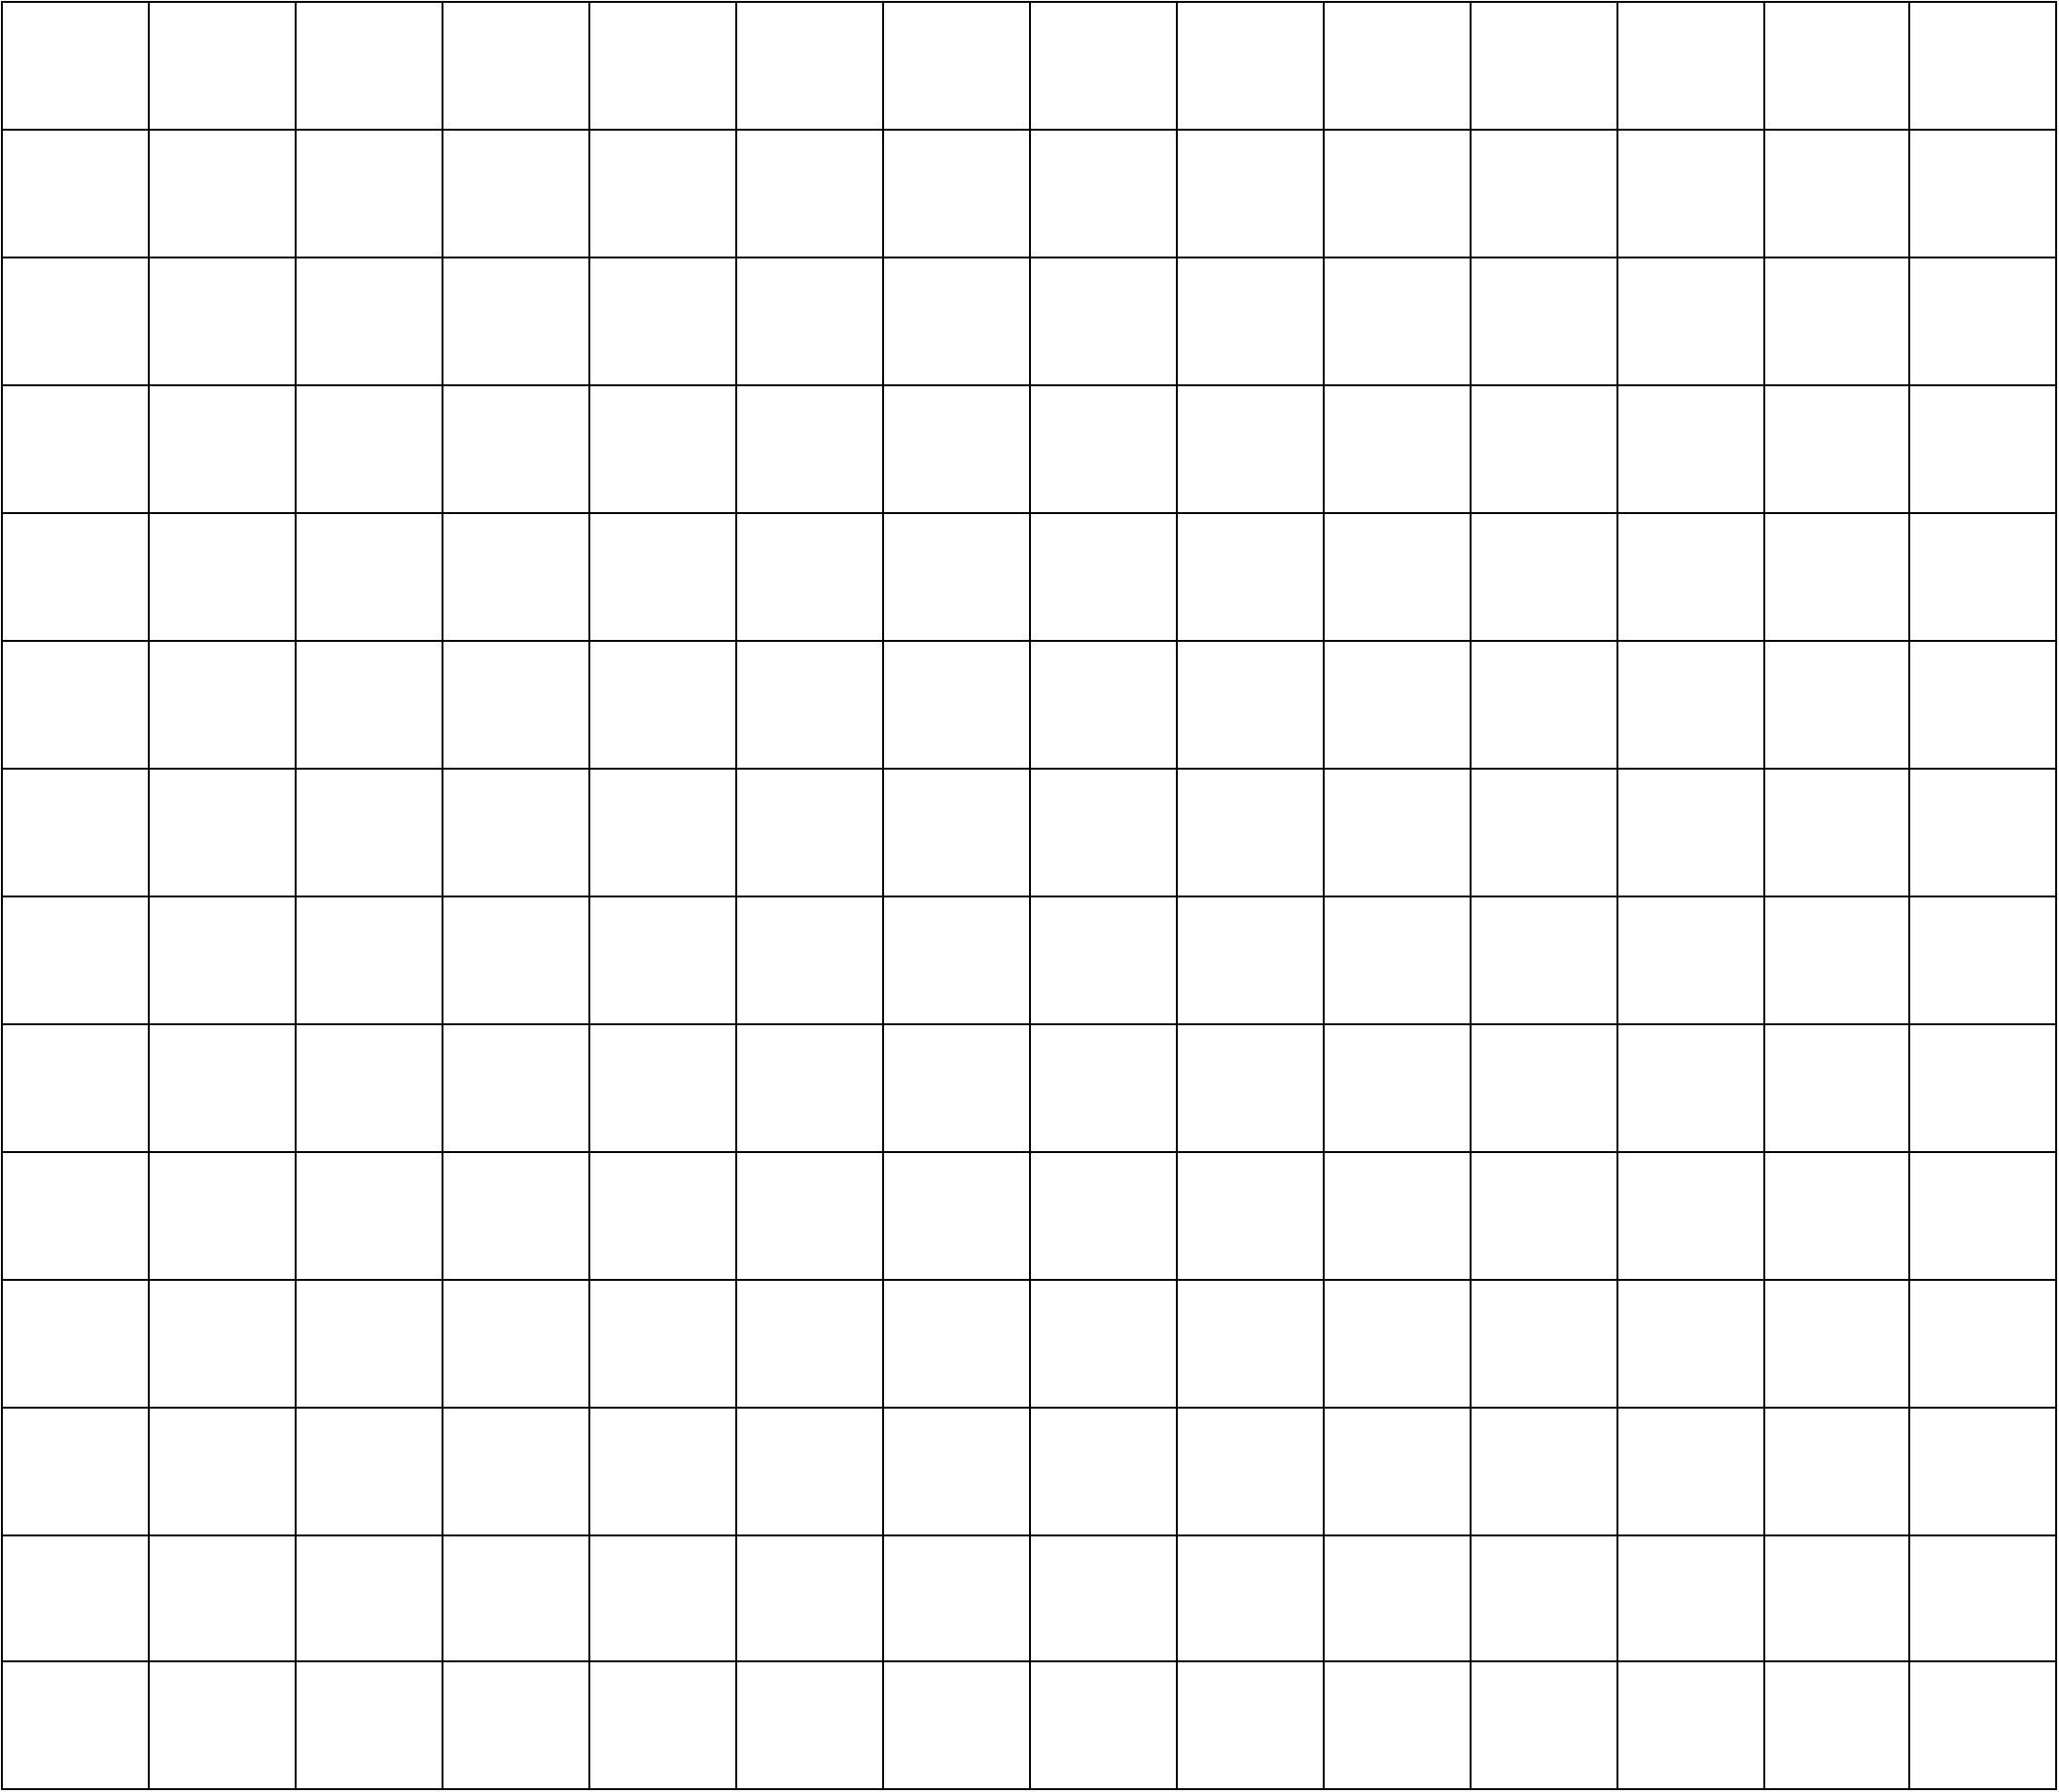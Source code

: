 <mxfile version="24.0.3" type="github">
  <diagram name="Página-1" id="9BydtUkvyBxx8C_bxIg8">
    <mxGraphModel dx="1109" dy="631" grid="1" gridSize="10" guides="1" tooltips="1" connect="1" arrows="1" fold="1" page="1" pageScale="1" pageWidth="827" pageHeight="1169" math="0" shadow="0">
      <root>
        <mxCell id="0" />
        <mxCell id="1" parent="0" />
        <mxCell id="zV5-nlUjaIhCNrpp0IqO-1" value="" style="shape=table;startSize=0;container=1;collapsible=0;childLayout=tableLayout;fontSize=16;" vertex="1" parent="1">
          <mxGeometry x="120" y="60" width="1077" height="937" as="geometry" />
        </mxCell>
        <mxCell id="zV5-nlUjaIhCNrpp0IqO-47" style="shape=tableRow;horizontal=0;startSize=0;swimlaneHead=0;swimlaneBody=0;strokeColor=inherit;top=0;left=0;bottom=0;right=0;collapsible=0;dropTarget=0;fillColor=none;points=[[0,0.5],[1,0.5]];portConstraint=eastwest;fontSize=16;" vertex="1" parent="zV5-nlUjaIhCNrpp0IqO-1">
          <mxGeometry width="1077" height="67" as="geometry" />
        </mxCell>
        <mxCell id="zV5-nlUjaIhCNrpp0IqO-48" style="shape=partialRectangle;html=1;whiteSpace=wrap;connectable=0;strokeColor=inherit;overflow=hidden;fillColor=none;top=0;left=0;bottom=0;right=0;pointerEvents=1;fontSize=16;" vertex="1" parent="zV5-nlUjaIhCNrpp0IqO-47">
          <mxGeometry width="77" height="67" as="geometry">
            <mxRectangle width="77" height="67" as="alternateBounds" />
          </mxGeometry>
        </mxCell>
        <mxCell id="zV5-nlUjaIhCNrpp0IqO-49" style="shape=partialRectangle;html=1;whiteSpace=wrap;connectable=0;strokeColor=inherit;overflow=hidden;fillColor=none;top=0;left=0;bottom=0;right=0;pointerEvents=1;fontSize=16;" vertex="1" parent="zV5-nlUjaIhCNrpp0IqO-47">
          <mxGeometry x="77" width="77" height="67" as="geometry">
            <mxRectangle width="77" height="67" as="alternateBounds" />
          </mxGeometry>
        </mxCell>
        <mxCell id="zV5-nlUjaIhCNrpp0IqO-50" style="shape=partialRectangle;html=1;whiteSpace=wrap;connectable=0;strokeColor=inherit;overflow=hidden;fillColor=none;top=0;left=0;bottom=0;right=0;pointerEvents=1;fontSize=16;" vertex="1" parent="zV5-nlUjaIhCNrpp0IqO-47">
          <mxGeometry x="154" width="77" height="67" as="geometry">
            <mxRectangle width="77" height="67" as="alternateBounds" />
          </mxGeometry>
        </mxCell>
        <mxCell id="zV5-nlUjaIhCNrpp0IqO-51" style="shape=partialRectangle;html=1;whiteSpace=wrap;connectable=0;strokeColor=inherit;overflow=hidden;fillColor=none;top=0;left=0;bottom=0;right=0;pointerEvents=1;fontSize=16;" vertex="1" parent="zV5-nlUjaIhCNrpp0IqO-47">
          <mxGeometry x="231" width="77" height="67" as="geometry">
            <mxRectangle width="77" height="67" as="alternateBounds" />
          </mxGeometry>
        </mxCell>
        <mxCell id="zV5-nlUjaIhCNrpp0IqO-52" style="shape=partialRectangle;html=1;whiteSpace=wrap;connectable=0;strokeColor=inherit;overflow=hidden;fillColor=none;top=0;left=0;bottom=0;right=0;pointerEvents=1;fontSize=16;" vertex="1" parent="zV5-nlUjaIhCNrpp0IqO-47">
          <mxGeometry x="308" width="77" height="67" as="geometry">
            <mxRectangle width="77" height="67" as="alternateBounds" />
          </mxGeometry>
        </mxCell>
        <mxCell id="zV5-nlUjaIhCNrpp0IqO-53" style="shape=partialRectangle;html=1;whiteSpace=wrap;connectable=0;strokeColor=inherit;overflow=hidden;fillColor=none;top=0;left=0;bottom=0;right=0;pointerEvents=1;fontSize=16;" vertex="1" parent="zV5-nlUjaIhCNrpp0IqO-47">
          <mxGeometry x="385" width="77" height="67" as="geometry">
            <mxRectangle width="77" height="67" as="alternateBounds" />
          </mxGeometry>
        </mxCell>
        <mxCell id="zV5-nlUjaIhCNrpp0IqO-54" style="shape=partialRectangle;html=1;whiteSpace=wrap;connectable=0;strokeColor=inherit;overflow=hidden;fillColor=none;top=0;left=0;bottom=0;right=0;pointerEvents=1;fontSize=16;" vertex="1" parent="zV5-nlUjaIhCNrpp0IqO-47">
          <mxGeometry x="462" width="77" height="67" as="geometry">
            <mxRectangle width="77" height="67" as="alternateBounds" />
          </mxGeometry>
        </mxCell>
        <mxCell id="zV5-nlUjaIhCNrpp0IqO-55" style="shape=partialRectangle;html=1;whiteSpace=wrap;connectable=0;strokeColor=inherit;overflow=hidden;fillColor=none;top=0;left=0;bottom=0;right=0;pointerEvents=1;fontSize=16;" vertex="1" parent="zV5-nlUjaIhCNrpp0IqO-47">
          <mxGeometry x="539" width="77" height="67" as="geometry">
            <mxRectangle width="77" height="67" as="alternateBounds" />
          </mxGeometry>
        </mxCell>
        <mxCell id="zV5-nlUjaIhCNrpp0IqO-56" style="shape=partialRectangle;html=1;whiteSpace=wrap;connectable=0;strokeColor=inherit;overflow=hidden;fillColor=none;top=0;left=0;bottom=0;right=0;pointerEvents=1;fontSize=16;" vertex="1" parent="zV5-nlUjaIhCNrpp0IqO-47">
          <mxGeometry x="616" width="77" height="67" as="geometry">
            <mxRectangle width="77" height="67" as="alternateBounds" />
          </mxGeometry>
        </mxCell>
        <mxCell id="zV5-nlUjaIhCNrpp0IqO-57" style="shape=partialRectangle;html=1;whiteSpace=wrap;connectable=0;strokeColor=inherit;overflow=hidden;fillColor=none;top=0;left=0;bottom=0;right=0;pointerEvents=1;fontSize=16;" vertex="1" parent="zV5-nlUjaIhCNrpp0IqO-47">
          <mxGeometry x="693" width="77" height="67" as="geometry">
            <mxRectangle width="77" height="67" as="alternateBounds" />
          </mxGeometry>
        </mxCell>
        <mxCell id="zV5-nlUjaIhCNrpp0IqO-58" style="shape=partialRectangle;html=1;whiteSpace=wrap;connectable=0;strokeColor=inherit;overflow=hidden;fillColor=none;top=0;left=0;bottom=0;right=0;pointerEvents=1;fontSize=16;" vertex="1" parent="zV5-nlUjaIhCNrpp0IqO-47">
          <mxGeometry x="770" width="77" height="67" as="geometry">
            <mxRectangle width="77" height="67" as="alternateBounds" />
          </mxGeometry>
        </mxCell>
        <mxCell id="zV5-nlUjaIhCNrpp0IqO-59" style="shape=partialRectangle;html=1;whiteSpace=wrap;connectable=0;strokeColor=inherit;overflow=hidden;fillColor=none;top=0;left=0;bottom=0;right=0;pointerEvents=1;fontSize=16;" vertex="1" parent="zV5-nlUjaIhCNrpp0IqO-47">
          <mxGeometry x="847" width="77" height="67" as="geometry">
            <mxRectangle width="77" height="67" as="alternateBounds" />
          </mxGeometry>
        </mxCell>
        <mxCell id="zV5-nlUjaIhCNrpp0IqO-60" style="shape=partialRectangle;html=1;whiteSpace=wrap;connectable=0;strokeColor=inherit;overflow=hidden;fillColor=none;top=0;left=0;bottom=0;right=0;pointerEvents=1;fontSize=16;" vertex="1" parent="zV5-nlUjaIhCNrpp0IqO-47">
          <mxGeometry x="924" width="76" height="67" as="geometry">
            <mxRectangle width="76" height="67" as="alternateBounds" />
          </mxGeometry>
        </mxCell>
        <mxCell id="zV5-nlUjaIhCNrpp0IqO-61" style="shape=partialRectangle;html=1;whiteSpace=wrap;connectable=0;strokeColor=inherit;overflow=hidden;fillColor=none;top=0;left=0;bottom=0;right=0;pointerEvents=1;fontSize=16;" vertex="1" parent="zV5-nlUjaIhCNrpp0IqO-47">
          <mxGeometry x="1000" width="77" height="67" as="geometry">
            <mxRectangle width="77" height="67" as="alternateBounds" />
          </mxGeometry>
        </mxCell>
        <mxCell id="zV5-nlUjaIhCNrpp0IqO-62" style="shape=tableRow;horizontal=0;startSize=0;swimlaneHead=0;swimlaneBody=0;strokeColor=inherit;top=0;left=0;bottom=0;right=0;collapsible=0;dropTarget=0;fillColor=none;points=[[0,0.5],[1,0.5]];portConstraint=eastwest;fontSize=16;" vertex="1" parent="zV5-nlUjaIhCNrpp0IqO-1">
          <mxGeometry y="67" width="1077" height="67" as="geometry" />
        </mxCell>
        <mxCell id="zV5-nlUjaIhCNrpp0IqO-63" style="shape=partialRectangle;html=1;whiteSpace=wrap;connectable=0;strokeColor=inherit;overflow=hidden;fillColor=none;top=0;left=0;bottom=0;right=0;pointerEvents=1;fontSize=16;" vertex="1" parent="zV5-nlUjaIhCNrpp0IqO-62">
          <mxGeometry width="77" height="67" as="geometry">
            <mxRectangle width="77" height="67" as="alternateBounds" />
          </mxGeometry>
        </mxCell>
        <mxCell id="zV5-nlUjaIhCNrpp0IqO-64" style="shape=partialRectangle;html=1;whiteSpace=wrap;connectable=0;strokeColor=inherit;overflow=hidden;fillColor=none;top=0;left=0;bottom=0;right=0;pointerEvents=1;fontSize=16;" vertex="1" parent="zV5-nlUjaIhCNrpp0IqO-62">
          <mxGeometry x="77" width="77" height="67" as="geometry">
            <mxRectangle width="77" height="67" as="alternateBounds" />
          </mxGeometry>
        </mxCell>
        <mxCell id="zV5-nlUjaIhCNrpp0IqO-65" style="shape=partialRectangle;html=1;whiteSpace=wrap;connectable=0;strokeColor=inherit;overflow=hidden;fillColor=none;top=0;left=0;bottom=0;right=0;pointerEvents=1;fontSize=16;" vertex="1" parent="zV5-nlUjaIhCNrpp0IqO-62">
          <mxGeometry x="154" width="77" height="67" as="geometry">
            <mxRectangle width="77" height="67" as="alternateBounds" />
          </mxGeometry>
        </mxCell>
        <mxCell id="zV5-nlUjaIhCNrpp0IqO-66" style="shape=partialRectangle;html=1;whiteSpace=wrap;connectable=0;strokeColor=inherit;overflow=hidden;fillColor=none;top=0;left=0;bottom=0;right=0;pointerEvents=1;fontSize=16;" vertex="1" parent="zV5-nlUjaIhCNrpp0IqO-62">
          <mxGeometry x="231" width="77" height="67" as="geometry">
            <mxRectangle width="77" height="67" as="alternateBounds" />
          </mxGeometry>
        </mxCell>
        <mxCell id="zV5-nlUjaIhCNrpp0IqO-67" style="shape=partialRectangle;html=1;whiteSpace=wrap;connectable=0;strokeColor=inherit;overflow=hidden;fillColor=none;top=0;left=0;bottom=0;right=0;pointerEvents=1;fontSize=16;" vertex="1" parent="zV5-nlUjaIhCNrpp0IqO-62">
          <mxGeometry x="308" width="77" height="67" as="geometry">
            <mxRectangle width="77" height="67" as="alternateBounds" />
          </mxGeometry>
        </mxCell>
        <mxCell id="zV5-nlUjaIhCNrpp0IqO-68" style="shape=partialRectangle;html=1;whiteSpace=wrap;connectable=0;strokeColor=inherit;overflow=hidden;fillColor=none;top=0;left=0;bottom=0;right=0;pointerEvents=1;fontSize=16;" vertex="1" parent="zV5-nlUjaIhCNrpp0IqO-62">
          <mxGeometry x="385" width="77" height="67" as="geometry">
            <mxRectangle width="77" height="67" as="alternateBounds" />
          </mxGeometry>
        </mxCell>
        <mxCell id="zV5-nlUjaIhCNrpp0IqO-69" style="shape=partialRectangle;html=1;whiteSpace=wrap;connectable=0;strokeColor=inherit;overflow=hidden;fillColor=none;top=0;left=0;bottom=0;right=0;pointerEvents=1;fontSize=16;" vertex="1" parent="zV5-nlUjaIhCNrpp0IqO-62">
          <mxGeometry x="462" width="77" height="67" as="geometry">
            <mxRectangle width="77" height="67" as="alternateBounds" />
          </mxGeometry>
        </mxCell>
        <mxCell id="zV5-nlUjaIhCNrpp0IqO-70" style="shape=partialRectangle;html=1;whiteSpace=wrap;connectable=0;strokeColor=inherit;overflow=hidden;fillColor=none;top=0;left=0;bottom=0;right=0;pointerEvents=1;fontSize=16;" vertex="1" parent="zV5-nlUjaIhCNrpp0IqO-62">
          <mxGeometry x="539" width="77" height="67" as="geometry">
            <mxRectangle width="77" height="67" as="alternateBounds" />
          </mxGeometry>
        </mxCell>
        <mxCell id="zV5-nlUjaIhCNrpp0IqO-71" style="shape=partialRectangle;html=1;whiteSpace=wrap;connectable=0;strokeColor=inherit;overflow=hidden;fillColor=none;top=0;left=0;bottom=0;right=0;pointerEvents=1;fontSize=16;" vertex="1" parent="zV5-nlUjaIhCNrpp0IqO-62">
          <mxGeometry x="616" width="77" height="67" as="geometry">
            <mxRectangle width="77" height="67" as="alternateBounds" />
          </mxGeometry>
        </mxCell>
        <mxCell id="zV5-nlUjaIhCNrpp0IqO-72" style="shape=partialRectangle;html=1;whiteSpace=wrap;connectable=0;strokeColor=inherit;overflow=hidden;fillColor=none;top=0;left=0;bottom=0;right=0;pointerEvents=1;fontSize=16;" vertex="1" parent="zV5-nlUjaIhCNrpp0IqO-62">
          <mxGeometry x="693" width="77" height="67" as="geometry">
            <mxRectangle width="77" height="67" as="alternateBounds" />
          </mxGeometry>
        </mxCell>
        <mxCell id="zV5-nlUjaIhCNrpp0IqO-73" style="shape=partialRectangle;html=1;whiteSpace=wrap;connectable=0;strokeColor=inherit;overflow=hidden;fillColor=none;top=0;left=0;bottom=0;right=0;pointerEvents=1;fontSize=16;" vertex="1" parent="zV5-nlUjaIhCNrpp0IqO-62">
          <mxGeometry x="770" width="77" height="67" as="geometry">
            <mxRectangle width="77" height="67" as="alternateBounds" />
          </mxGeometry>
        </mxCell>
        <mxCell id="zV5-nlUjaIhCNrpp0IqO-74" style="shape=partialRectangle;html=1;whiteSpace=wrap;connectable=0;strokeColor=inherit;overflow=hidden;fillColor=none;top=0;left=0;bottom=0;right=0;pointerEvents=1;fontSize=16;" vertex="1" parent="zV5-nlUjaIhCNrpp0IqO-62">
          <mxGeometry x="847" width="77" height="67" as="geometry">
            <mxRectangle width="77" height="67" as="alternateBounds" />
          </mxGeometry>
        </mxCell>
        <mxCell id="zV5-nlUjaIhCNrpp0IqO-75" style="shape=partialRectangle;html=1;whiteSpace=wrap;connectable=0;strokeColor=inherit;overflow=hidden;fillColor=none;top=0;left=0;bottom=0;right=0;pointerEvents=1;fontSize=16;" vertex="1" parent="zV5-nlUjaIhCNrpp0IqO-62">
          <mxGeometry x="924" width="76" height="67" as="geometry">
            <mxRectangle width="76" height="67" as="alternateBounds" />
          </mxGeometry>
        </mxCell>
        <mxCell id="zV5-nlUjaIhCNrpp0IqO-76" style="shape=partialRectangle;html=1;whiteSpace=wrap;connectable=0;strokeColor=inherit;overflow=hidden;fillColor=none;top=0;left=0;bottom=0;right=0;pointerEvents=1;fontSize=16;" vertex="1" parent="zV5-nlUjaIhCNrpp0IqO-62">
          <mxGeometry x="1000" width="77" height="67" as="geometry">
            <mxRectangle width="77" height="67" as="alternateBounds" />
          </mxGeometry>
        </mxCell>
        <mxCell id="zV5-nlUjaIhCNrpp0IqO-77" style="shape=tableRow;horizontal=0;startSize=0;swimlaneHead=0;swimlaneBody=0;strokeColor=inherit;top=0;left=0;bottom=0;right=0;collapsible=0;dropTarget=0;fillColor=none;points=[[0,0.5],[1,0.5]];portConstraint=eastwest;fontSize=16;" vertex="1" parent="zV5-nlUjaIhCNrpp0IqO-1">
          <mxGeometry y="134" width="1077" height="67" as="geometry" />
        </mxCell>
        <mxCell id="zV5-nlUjaIhCNrpp0IqO-78" style="shape=partialRectangle;html=1;whiteSpace=wrap;connectable=0;strokeColor=inherit;overflow=hidden;fillColor=none;top=0;left=0;bottom=0;right=0;pointerEvents=1;fontSize=16;" vertex="1" parent="zV5-nlUjaIhCNrpp0IqO-77">
          <mxGeometry width="77" height="67" as="geometry">
            <mxRectangle width="77" height="67" as="alternateBounds" />
          </mxGeometry>
        </mxCell>
        <mxCell id="zV5-nlUjaIhCNrpp0IqO-79" style="shape=partialRectangle;html=1;whiteSpace=wrap;connectable=0;strokeColor=inherit;overflow=hidden;fillColor=none;top=0;left=0;bottom=0;right=0;pointerEvents=1;fontSize=16;" vertex="1" parent="zV5-nlUjaIhCNrpp0IqO-77">
          <mxGeometry x="77" width="77" height="67" as="geometry">
            <mxRectangle width="77" height="67" as="alternateBounds" />
          </mxGeometry>
        </mxCell>
        <mxCell id="zV5-nlUjaIhCNrpp0IqO-80" style="shape=partialRectangle;html=1;whiteSpace=wrap;connectable=0;strokeColor=inherit;overflow=hidden;fillColor=none;top=0;left=0;bottom=0;right=0;pointerEvents=1;fontSize=16;" vertex="1" parent="zV5-nlUjaIhCNrpp0IqO-77">
          <mxGeometry x="154" width="77" height="67" as="geometry">
            <mxRectangle width="77" height="67" as="alternateBounds" />
          </mxGeometry>
        </mxCell>
        <mxCell id="zV5-nlUjaIhCNrpp0IqO-81" style="shape=partialRectangle;html=1;whiteSpace=wrap;connectable=0;strokeColor=inherit;overflow=hidden;fillColor=none;top=0;left=0;bottom=0;right=0;pointerEvents=1;fontSize=16;" vertex="1" parent="zV5-nlUjaIhCNrpp0IqO-77">
          <mxGeometry x="231" width="77" height="67" as="geometry">
            <mxRectangle width="77" height="67" as="alternateBounds" />
          </mxGeometry>
        </mxCell>
        <mxCell id="zV5-nlUjaIhCNrpp0IqO-82" style="shape=partialRectangle;html=1;whiteSpace=wrap;connectable=0;strokeColor=inherit;overflow=hidden;fillColor=none;top=0;left=0;bottom=0;right=0;pointerEvents=1;fontSize=16;" vertex="1" parent="zV5-nlUjaIhCNrpp0IqO-77">
          <mxGeometry x="308" width="77" height="67" as="geometry">
            <mxRectangle width="77" height="67" as="alternateBounds" />
          </mxGeometry>
        </mxCell>
        <mxCell id="zV5-nlUjaIhCNrpp0IqO-83" style="shape=partialRectangle;html=1;whiteSpace=wrap;connectable=0;strokeColor=inherit;overflow=hidden;fillColor=none;top=0;left=0;bottom=0;right=0;pointerEvents=1;fontSize=16;" vertex="1" parent="zV5-nlUjaIhCNrpp0IqO-77">
          <mxGeometry x="385" width="77" height="67" as="geometry">
            <mxRectangle width="77" height="67" as="alternateBounds" />
          </mxGeometry>
        </mxCell>
        <mxCell id="zV5-nlUjaIhCNrpp0IqO-84" style="shape=partialRectangle;html=1;whiteSpace=wrap;connectable=0;strokeColor=inherit;overflow=hidden;fillColor=none;top=0;left=0;bottom=0;right=0;pointerEvents=1;fontSize=16;" vertex="1" parent="zV5-nlUjaIhCNrpp0IqO-77">
          <mxGeometry x="462" width="77" height="67" as="geometry">
            <mxRectangle width="77" height="67" as="alternateBounds" />
          </mxGeometry>
        </mxCell>
        <mxCell id="zV5-nlUjaIhCNrpp0IqO-85" style="shape=partialRectangle;html=1;whiteSpace=wrap;connectable=0;strokeColor=inherit;overflow=hidden;fillColor=none;top=0;left=0;bottom=0;right=0;pointerEvents=1;fontSize=16;" vertex="1" parent="zV5-nlUjaIhCNrpp0IqO-77">
          <mxGeometry x="539" width="77" height="67" as="geometry">
            <mxRectangle width="77" height="67" as="alternateBounds" />
          </mxGeometry>
        </mxCell>
        <mxCell id="zV5-nlUjaIhCNrpp0IqO-86" style="shape=partialRectangle;html=1;whiteSpace=wrap;connectable=0;strokeColor=inherit;overflow=hidden;fillColor=none;top=0;left=0;bottom=0;right=0;pointerEvents=1;fontSize=16;" vertex="1" parent="zV5-nlUjaIhCNrpp0IqO-77">
          <mxGeometry x="616" width="77" height="67" as="geometry">
            <mxRectangle width="77" height="67" as="alternateBounds" />
          </mxGeometry>
        </mxCell>
        <mxCell id="zV5-nlUjaIhCNrpp0IqO-87" style="shape=partialRectangle;html=1;whiteSpace=wrap;connectable=0;strokeColor=inherit;overflow=hidden;fillColor=none;top=0;left=0;bottom=0;right=0;pointerEvents=1;fontSize=16;" vertex="1" parent="zV5-nlUjaIhCNrpp0IqO-77">
          <mxGeometry x="693" width="77" height="67" as="geometry">
            <mxRectangle width="77" height="67" as="alternateBounds" />
          </mxGeometry>
        </mxCell>
        <mxCell id="zV5-nlUjaIhCNrpp0IqO-88" style="shape=partialRectangle;html=1;whiteSpace=wrap;connectable=0;strokeColor=inherit;overflow=hidden;fillColor=none;top=0;left=0;bottom=0;right=0;pointerEvents=1;fontSize=16;" vertex="1" parent="zV5-nlUjaIhCNrpp0IqO-77">
          <mxGeometry x="770" width="77" height="67" as="geometry">
            <mxRectangle width="77" height="67" as="alternateBounds" />
          </mxGeometry>
        </mxCell>
        <mxCell id="zV5-nlUjaIhCNrpp0IqO-89" style="shape=partialRectangle;html=1;whiteSpace=wrap;connectable=0;strokeColor=inherit;overflow=hidden;fillColor=none;top=0;left=0;bottom=0;right=0;pointerEvents=1;fontSize=16;" vertex="1" parent="zV5-nlUjaIhCNrpp0IqO-77">
          <mxGeometry x="847" width="77" height="67" as="geometry">
            <mxRectangle width="77" height="67" as="alternateBounds" />
          </mxGeometry>
        </mxCell>
        <mxCell id="zV5-nlUjaIhCNrpp0IqO-90" style="shape=partialRectangle;html=1;whiteSpace=wrap;connectable=0;strokeColor=inherit;overflow=hidden;fillColor=none;top=0;left=0;bottom=0;right=0;pointerEvents=1;fontSize=16;" vertex="1" parent="zV5-nlUjaIhCNrpp0IqO-77">
          <mxGeometry x="924" width="76" height="67" as="geometry">
            <mxRectangle width="76" height="67" as="alternateBounds" />
          </mxGeometry>
        </mxCell>
        <mxCell id="zV5-nlUjaIhCNrpp0IqO-91" style="shape=partialRectangle;html=1;whiteSpace=wrap;connectable=0;strokeColor=inherit;overflow=hidden;fillColor=none;top=0;left=0;bottom=0;right=0;pointerEvents=1;fontSize=16;" vertex="1" parent="zV5-nlUjaIhCNrpp0IqO-77">
          <mxGeometry x="1000" width="77" height="67" as="geometry">
            <mxRectangle width="77" height="67" as="alternateBounds" />
          </mxGeometry>
        </mxCell>
        <mxCell id="zV5-nlUjaIhCNrpp0IqO-92" style="shape=tableRow;horizontal=0;startSize=0;swimlaneHead=0;swimlaneBody=0;strokeColor=inherit;top=0;left=0;bottom=0;right=0;collapsible=0;dropTarget=0;fillColor=none;points=[[0,0.5],[1,0.5]];portConstraint=eastwest;fontSize=16;" vertex="1" parent="zV5-nlUjaIhCNrpp0IqO-1">
          <mxGeometry y="201" width="1077" height="67" as="geometry" />
        </mxCell>
        <mxCell id="zV5-nlUjaIhCNrpp0IqO-93" style="shape=partialRectangle;html=1;whiteSpace=wrap;connectable=0;strokeColor=inherit;overflow=hidden;fillColor=none;top=0;left=0;bottom=0;right=0;pointerEvents=1;fontSize=16;" vertex="1" parent="zV5-nlUjaIhCNrpp0IqO-92">
          <mxGeometry width="77" height="67" as="geometry">
            <mxRectangle width="77" height="67" as="alternateBounds" />
          </mxGeometry>
        </mxCell>
        <mxCell id="zV5-nlUjaIhCNrpp0IqO-94" style="shape=partialRectangle;html=1;whiteSpace=wrap;connectable=0;strokeColor=inherit;overflow=hidden;fillColor=none;top=0;left=0;bottom=0;right=0;pointerEvents=1;fontSize=16;" vertex="1" parent="zV5-nlUjaIhCNrpp0IqO-92">
          <mxGeometry x="77" width="77" height="67" as="geometry">
            <mxRectangle width="77" height="67" as="alternateBounds" />
          </mxGeometry>
        </mxCell>
        <mxCell id="zV5-nlUjaIhCNrpp0IqO-95" style="shape=partialRectangle;html=1;whiteSpace=wrap;connectable=0;strokeColor=inherit;overflow=hidden;fillColor=none;top=0;left=0;bottom=0;right=0;pointerEvents=1;fontSize=16;" vertex="1" parent="zV5-nlUjaIhCNrpp0IqO-92">
          <mxGeometry x="154" width="77" height="67" as="geometry">
            <mxRectangle width="77" height="67" as="alternateBounds" />
          </mxGeometry>
        </mxCell>
        <mxCell id="zV5-nlUjaIhCNrpp0IqO-96" style="shape=partialRectangle;html=1;whiteSpace=wrap;connectable=0;strokeColor=inherit;overflow=hidden;fillColor=none;top=0;left=0;bottom=0;right=0;pointerEvents=1;fontSize=16;" vertex="1" parent="zV5-nlUjaIhCNrpp0IqO-92">
          <mxGeometry x="231" width="77" height="67" as="geometry">
            <mxRectangle width="77" height="67" as="alternateBounds" />
          </mxGeometry>
        </mxCell>
        <mxCell id="zV5-nlUjaIhCNrpp0IqO-97" style="shape=partialRectangle;html=1;whiteSpace=wrap;connectable=0;strokeColor=inherit;overflow=hidden;fillColor=none;top=0;left=0;bottom=0;right=0;pointerEvents=1;fontSize=16;" vertex="1" parent="zV5-nlUjaIhCNrpp0IqO-92">
          <mxGeometry x="308" width="77" height="67" as="geometry">
            <mxRectangle width="77" height="67" as="alternateBounds" />
          </mxGeometry>
        </mxCell>
        <mxCell id="zV5-nlUjaIhCNrpp0IqO-98" style="shape=partialRectangle;html=1;whiteSpace=wrap;connectable=0;strokeColor=inherit;overflow=hidden;fillColor=none;top=0;left=0;bottom=0;right=0;pointerEvents=1;fontSize=16;" vertex="1" parent="zV5-nlUjaIhCNrpp0IqO-92">
          <mxGeometry x="385" width="77" height="67" as="geometry">
            <mxRectangle width="77" height="67" as="alternateBounds" />
          </mxGeometry>
        </mxCell>
        <mxCell id="zV5-nlUjaIhCNrpp0IqO-99" style="shape=partialRectangle;html=1;whiteSpace=wrap;connectable=0;strokeColor=inherit;overflow=hidden;fillColor=none;top=0;left=0;bottom=0;right=0;pointerEvents=1;fontSize=16;" vertex="1" parent="zV5-nlUjaIhCNrpp0IqO-92">
          <mxGeometry x="462" width="77" height="67" as="geometry">
            <mxRectangle width="77" height="67" as="alternateBounds" />
          </mxGeometry>
        </mxCell>
        <mxCell id="zV5-nlUjaIhCNrpp0IqO-100" style="shape=partialRectangle;html=1;whiteSpace=wrap;connectable=0;strokeColor=inherit;overflow=hidden;fillColor=none;top=0;left=0;bottom=0;right=0;pointerEvents=1;fontSize=16;" vertex="1" parent="zV5-nlUjaIhCNrpp0IqO-92">
          <mxGeometry x="539" width="77" height="67" as="geometry">
            <mxRectangle width="77" height="67" as="alternateBounds" />
          </mxGeometry>
        </mxCell>
        <mxCell id="zV5-nlUjaIhCNrpp0IqO-101" style="shape=partialRectangle;html=1;whiteSpace=wrap;connectable=0;strokeColor=inherit;overflow=hidden;fillColor=none;top=0;left=0;bottom=0;right=0;pointerEvents=1;fontSize=16;" vertex="1" parent="zV5-nlUjaIhCNrpp0IqO-92">
          <mxGeometry x="616" width="77" height="67" as="geometry">
            <mxRectangle width="77" height="67" as="alternateBounds" />
          </mxGeometry>
        </mxCell>
        <mxCell id="zV5-nlUjaIhCNrpp0IqO-102" style="shape=partialRectangle;html=1;whiteSpace=wrap;connectable=0;strokeColor=inherit;overflow=hidden;fillColor=none;top=0;left=0;bottom=0;right=0;pointerEvents=1;fontSize=16;" vertex="1" parent="zV5-nlUjaIhCNrpp0IqO-92">
          <mxGeometry x="693" width="77" height="67" as="geometry">
            <mxRectangle width="77" height="67" as="alternateBounds" />
          </mxGeometry>
        </mxCell>
        <mxCell id="zV5-nlUjaIhCNrpp0IqO-103" style="shape=partialRectangle;html=1;whiteSpace=wrap;connectable=0;strokeColor=inherit;overflow=hidden;fillColor=none;top=0;left=0;bottom=0;right=0;pointerEvents=1;fontSize=16;" vertex="1" parent="zV5-nlUjaIhCNrpp0IqO-92">
          <mxGeometry x="770" width="77" height="67" as="geometry">
            <mxRectangle width="77" height="67" as="alternateBounds" />
          </mxGeometry>
        </mxCell>
        <mxCell id="zV5-nlUjaIhCNrpp0IqO-104" style="shape=partialRectangle;html=1;whiteSpace=wrap;connectable=0;strokeColor=inherit;overflow=hidden;fillColor=none;top=0;left=0;bottom=0;right=0;pointerEvents=1;fontSize=16;" vertex="1" parent="zV5-nlUjaIhCNrpp0IqO-92">
          <mxGeometry x="847" width="77" height="67" as="geometry">
            <mxRectangle width="77" height="67" as="alternateBounds" />
          </mxGeometry>
        </mxCell>
        <mxCell id="zV5-nlUjaIhCNrpp0IqO-105" style="shape=partialRectangle;html=1;whiteSpace=wrap;connectable=0;strokeColor=inherit;overflow=hidden;fillColor=none;top=0;left=0;bottom=0;right=0;pointerEvents=1;fontSize=16;" vertex="1" parent="zV5-nlUjaIhCNrpp0IqO-92">
          <mxGeometry x="924" width="76" height="67" as="geometry">
            <mxRectangle width="76" height="67" as="alternateBounds" />
          </mxGeometry>
        </mxCell>
        <mxCell id="zV5-nlUjaIhCNrpp0IqO-106" style="shape=partialRectangle;html=1;whiteSpace=wrap;connectable=0;strokeColor=inherit;overflow=hidden;fillColor=none;top=0;left=0;bottom=0;right=0;pointerEvents=1;fontSize=16;" vertex="1" parent="zV5-nlUjaIhCNrpp0IqO-92">
          <mxGeometry x="1000" width="77" height="67" as="geometry">
            <mxRectangle width="77" height="67" as="alternateBounds" />
          </mxGeometry>
        </mxCell>
        <mxCell id="zV5-nlUjaIhCNrpp0IqO-152" style="shape=tableRow;horizontal=0;startSize=0;swimlaneHead=0;swimlaneBody=0;strokeColor=inherit;top=0;left=0;bottom=0;right=0;collapsible=0;dropTarget=0;fillColor=none;points=[[0,0.5],[1,0.5]];portConstraint=eastwest;fontSize=16;" vertex="1" parent="zV5-nlUjaIhCNrpp0IqO-1">
          <mxGeometry y="268" width="1077" height="67" as="geometry" />
        </mxCell>
        <mxCell id="zV5-nlUjaIhCNrpp0IqO-153" style="shape=partialRectangle;html=1;whiteSpace=wrap;connectable=0;strokeColor=inherit;overflow=hidden;fillColor=none;top=0;left=0;bottom=0;right=0;pointerEvents=1;fontSize=16;" vertex="1" parent="zV5-nlUjaIhCNrpp0IqO-152">
          <mxGeometry width="77" height="67" as="geometry">
            <mxRectangle width="77" height="67" as="alternateBounds" />
          </mxGeometry>
        </mxCell>
        <mxCell id="zV5-nlUjaIhCNrpp0IqO-154" style="shape=partialRectangle;html=1;whiteSpace=wrap;connectable=0;strokeColor=inherit;overflow=hidden;fillColor=none;top=0;left=0;bottom=0;right=0;pointerEvents=1;fontSize=16;" vertex="1" parent="zV5-nlUjaIhCNrpp0IqO-152">
          <mxGeometry x="77" width="77" height="67" as="geometry">
            <mxRectangle width="77" height="67" as="alternateBounds" />
          </mxGeometry>
        </mxCell>
        <mxCell id="zV5-nlUjaIhCNrpp0IqO-155" style="shape=partialRectangle;html=1;whiteSpace=wrap;connectable=0;strokeColor=inherit;overflow=hidden;fillColor=none;top=0;left=0;bottom=0;right=0;pointerEvents=1;fontSize=16;" vertex="1" parent="zV5-nlUjaIhCNrpp0IqO-152">
          <mxGeometry x="154" width="77" height="67" as="geometry">
            <mxRectangle width="77" height="67" as="alternateBounds" />
          </mxGeometry>
        </mxCell>
        <mxCell id="zV5-nlUjaIhCNrpp0IqO-156" style="shape=partialRectangle;html=1;whiteSpace=wrap;connectable=0;strokeColor=inherit;overflow=hidden;fillColor=none;top=0;left=0;bottom=0;right=0;pointerEvents=1;fontSize=16;" vertex="1" parent="zV5-nlUjaIhCNrpp0IqO-152">
          <mxGeometry x="231" width="77" height="67" as="geometry">
            <mxRectangle width="77" height="67" as="alternateBounds" />
          </mxGeometry>
        </mxCell>
        <mxCell id="zV5-nlUjaIhCNrpp0IqO-157" style="shape=partialRectangle;html=1;whiteSpace=wrap;connectable=0;strokeColor=inherit;overflow=hidden;fillColor=none;top=0;left=0;bottom=0;right=0;pointerEvents=1;fontSize=16;" vertex="1" parent="zV5-nlUjaIhCNrpp0IqO-152">
          <mxGeometry x="308" width="77" height="67" as="geometry">
            <mxRectangle width="77" height="67" as="alternateBounds" />
          </mxGeometry>
        </mxCell>
        <mxCell id="zV5-nlUjaIhCNrpp0IqO-158" style="shape=partialRectangle;html=1;whiteSpace=wrap;connectable=0;strokeColor=inherit;overflow=hidden;fillColor=none;top=0;left=0;bottom=0;right=0;pointerEvents=1;fontSize=16;" vertex="1" parent="zV5-nlUjaIhCNrpp0IqO-152">
          <mxGeometry x="385" width="77" height="67" as="geometry">
            <mxRectangle width="77" height="67" as="alternateBounds" />
          </mxGeometry>
        </mxCell>
        <mxCell id="zV5-nlUjaIhCNrpp0IqO-159" style="shape=partialRectangle;html=1;whiteSpace=wrap;connectable=0;strokeColor=inherit;overflow=hidden;fillColor=none;top=0;left=0;bottom=0;right=0;pointerEvents=1;fontSize=16;" vertex="1" parent="zV5-nlUjaIhCNrpp0IqO-152">
          <mxGeometry x="462" width="77" height="67" as="geometry">
            <mxRectangle width="77" height="67" as="alternateBounds" />
          </mxGeometry>
        </mxCell>
        <mxCell id="zV5-nlUjaIhCNrpp0IqO-160" style="shape=partialRectangle;html=1;whiteSpace=wrap;connectable=0;strokeColor=inherit;overflow=hidden;fillColor=none;top=0;left=0;bottom=0;right=0;pointerEvents=1;fontSize=16;" vertex="1" parent="zV5-nlUjaIhCNrpp0IqO-152">
          <mxGeometry x="539" width="77" height="67" as="geometry">
            <mxRectangle width="77" height="67" as="alternateBounds" />
          </mxGeometry>
        </mxCell>
        <mxCell id="zV5-nlUjaIhCNrpp0IqO-161" style="shape=partialRectangle;html=1;whiteSpace=wrap;connectable=0;strokeColor=inherit;overflow=hidden;fillColor=none;top=0;left=0;bottom=0;right=0;pointerEvents=1;fontSize=16;" vertex="1" parent="zV5-nlUjaIhCNrpp0IqO-152">
          <mxGeometry x="616" width="77" height="67" as="geometry">
            <mxRectangle width="77" height="67" as="alternateBounds" />
          </mxGeometry>
        </mxCell>
        <mxCell id="zV5-nlUjaIhCNrpp0IqO-162" style="shape=partialRectangle;html=1;whiteSpace=wrap;connectable=0;strokeColor=inherit;overflow=hidden;fillColor=none;top=0;left=0;bottom=0;right=0;pointerEvents=1;fontSize=16;" vertex="1" parent="zV5-nlUjaIhCNrpp0IqO-152">
          <mxGeometry x="693" width="77" height="67" as="geometry">
            <mxRectangle width="77" height="67" as="alternateBounds" />
          </mxGeometry>
        </mxCell>
        <mxCell id="zV5-nlUjaIhCNrpp0IqO-163" style="shape=partialRectangle;html=1;whiteSpace=wrap;connectable=0;strokeColor=inherit;overflow=hidden;fillColor=none;top=0;left=0;bottom=0;right=0;pointerEvents=1;fontSize=16;" vertex="1" parent="zV5-nlUjaIhCNrpp0IqO-152">
          <mxGeometry x="770" width="77" height="67" as="geometry">
            <mxRectangle width="77" height="67" as="alternateBounds" />
          </mxGeometry>
        </mxCell>
        <mxCell id="zV5-nlUjaIhCNrpp0IqO-164" style="shape=partialRectangle;html=1;whiteSpace=wrap;connectable=0;strokeColor=inherit;overflow=hidden;fillColor=none;top=0;left=0;bottom=0;right=0;pointerEvents=1;fontSize=16;" vertex="1" parent="zV5-nlUjaIhCNrpp0IqO-152">
          <mxGeometry x="847" width="77" height="67" as="geometry">
            <mxRectangle width="77" height="67" as="alternateBounds" />
          </mxGeometry>
        </mxCell>
        <mxCell id="zV5-nlUjaIhCNrpp0IqO-165" style="shape=partialRectangle;html=1;whiteSpace=wrap;connectable=0;strokeColor=inherit;overflow=hidden;fillColor=none;top=0;left=0;bottom=0;right=0;pointerEvents=1;fontSize=16;" vertex="1" parent="zV5-nlUjaIhCNrpp0IqO-152">
          <mxGeometry x="924" width="76" height="67" as="geometry">
            <mxRectangle width="76" height="67" as="alternateBounds" />
          </mxGeometry>
        </mxCell>
        <mxCell id="zV5-nlUjaIhCNrpp0IqO-166" style="shape=partialRectangle;html=1;whiteSpace=wrap;connectable=0;strokeColor=inherit;overflow=hidden;fillColor=none;top=0;left=0;bottom=0;right=0;pointerEvents=1;fontSize=16;" vertex="1" parent="zV5-nlUjaIhCNrpp0IqO-152">
          <mxGeometry x="1000" width="77" height="67" as="geometry">
            <mxRectangle width="77" height="67" as="alternateBounds" />
          </mxGeometry>
        </mxCell>
        <mxCell id="zV5-nlUjaIhCNrpp0IqO-167" style="shape=tableRow;horizontal=0;startSize=0;swimlaneHead=0;swimlaneBody=0;strokeColor=inherit;top=0;left=0;bottom=0;right=0;collapsible=0;dropTarget=0;fillColor=none;points=[[0,0.5],[1,0.5]];portConstraint=eastwest;fontSize=16;" vertex="1" parent="zV5-nlUjaIhCNrpp0IqO-1">
          <mxGeometry y="335" width="1077" height="67" as="geometry" />
        </mxCell>
        <mxCell id="zV5-nlUjaIhCNrpp0IqO-168" style="shape=partialRectangle;html=1;whiteSpace=wrap;connectable=0;strokeColor=inherit;overflow=hidden;fillColor=none;top=0;left=0;bottom=0;right=0;pointerEvents=1;fontSize=16;" vertex="1" parent="zV5-nlUjaIhCNrpp0IqO-167">
          <mxGeometry width="77" height="67" as="geometry">
            <mxRectangle width="77" height="67" as="alternateBounds" />
          </mxGeometry>
        </mxCell>
        <mxCell id="zV5-nlUjaIhCNrpp0IqO-169" style="shape=partialRectangle;html=1;whiteSpace=wrap;connectable=0;strokeColor=inherit;overflow=hidden;fillColor=none;top=0;left=0;bottom=0;right=0;pointerEvents=1;fontSize=16;" vertex="1" parent="zV5-nlUjaIhCNrpp0IqO-167">
          <mxGeometry x="77" width="77" height="67" as="geometry">
            <mxRectangle width="77" height="67" as="alternateBounds" />
          </mxGeometry>
        </mxCell>
        <mxCell id="zV5-nlUjaIhCNrpp0IqO-170" style="shape=partialRectangle;html=1;whiteSpace=wrap;connectable=0;strokeColor=inherit;overflow=hidden;fillColor=none;top=0;left=0;bottom=0;right=0;pointerEvents=1;fontSize=16;" vertex="1" parent="zV5-nlUjaIhCNrpp0IqO-167">
          <mxGeometry x="154" width="77" height="67" as="geometry">
            <mxRectangle width="77" height="67" as="alternateBounds" />
          </mxGeometry>
        </mxCell>
        <mxCell id="zV5-nlUjaIhCNrpp0IqO-171" style="shape=partialRectangle;html=1;whiteSpace=wrap;connectable=0;strokeColor=inherit;overflow=hidden;fillColor=none;top=0;left=0;bottom=0;right=0;pointerEvents=1;fontSize=16;" vertex="1" parent="zV5-nlUjaIhCNrpp0IqO-167">
          <mxGeometry x="231" width="77" height="67" as="geometry">
            <mxRectangle width="77" height="67" as="alternateBounds" />
          </mxGeometry>
        </mxCell>
        <mxCell id="zV5-nlUjaIhCNrpp0IqO-172" style="shape=partialRectangle;html=1;whiteSpace=wrap;connectable=0;strokeColor=inherit;overflow=hidden;fillColor=none;top=0;left=0;bottom=0;right=0;pointerEvents=1;fontSize=16;" vertex="1" parent="zV5-nlUjaIhCNrpp0IqO-167">
          <mxGeometry x="308" width="77" height="67" as="geometry">
            <mxRectangle width="77" height="67" as="alternateBounds" />
          </mxGeometry>
        </mxCell>
        <mxCell id="zV5-nlUjaIhCNrpp0IqO-173" style="shape=partialRectangle;html=1;whiteSpace=wrap;connectable=0;strokeColor=inherit;overflow=hidden;fillColor=none;top=0;left=0;bottom=0;right=0;pointerEvents=1;fontSize=16;" vertex="1" parent="zV5-nlUjaIhCNrpp0IqO-167">
          <mxGeometry x="385" width="77" height="67" as="geometry">
            <mxRectangle width="77" height="67" as="alternateBounds" />
          </mxGeometry>
        </mxCell>
        <mxCell id="zV5-nlUjaIhCNrpp0IqO-174" style="shape=partialRectangle;html=1;whiteSpace=wrap;connectable=0;strokeColor=inherit;overflow=hidden;fillColor=none;top=0;left=0;bottom=0;right=0;pointerEvents=1;fontSize=16;" vertex="1" parent="zV5-nlUjaIhCNrpp0IqO-167">
          <mxGeometry x="462" width="77" height="67" as="geometry">
            <mxRectangle width="77" height="67" as="alternateBounds" />
          </mxGeometry>
        </mxCell>
        <mxCell id="zV5-nlUjaIhCNrpp0IqO-175" style="shape=partialRectangle;html=1;whiteSpace=wrap;connectable=0;strokeColor=inherit;overflow=hidden;fillColor=none;top=0;left=0;bottom=0;right=0;pointerEvents=1;fontSize=16;" vertex="1" parent="zV5-nlUjaIhCNrpp0IqO-167">
          <mxGeometry x="539" width="77" height="67" as="geometry">
            <mxRectangle width="77" height="67" as="alternateBounds" />
          </mxGeometry>
        </mxCell>
        <mxCell id="zV5-nlUjaIhCNrpp0IqO-176" style="shape=partialRectangle;html=1;whiteSpace=wrap;connectable=0;strokeColor=inherit;overflow=hidden;fillColor=none;top=0;left=0;bottom=0;right=0;pointerEvents=1;fontSize=16;" vertex="1" parent="zV5-nlUjaIhCNrpp0IqO-167">
          <mxGeometry x="616" width="77" height="67" as="geometry">
            <mxRectangle width="77" height="67" as="alternateBounds" />
          </mxGeometry>
        </mxCell>
        <mxCell id="zV5-nlUjaIhCNrpp0IqO-177" style="shape=partialRectangle;html=1;whiteSpace=wrap;connectable=0;strokeColor=inherit;overflow=hidden;fillColor=none;top=0;left=0;bottom=0;right=0;pointerEvents=1;fontSize=16;" vertex="1" parent="zV5-nlUjaIhCNrpp0IqO-167">
          <mxGeometry x="693" width="77" height="67" as="geometry">
            <mxRectangle width="77" height="67" as="alternateBounds" />
          </mxGeometry>
        </mxCell>
        <mxCell id="zV5-nlUjaIhCNrpp0IqO-178" style="shape=partialRectangle;html=1;whiteSpace=wrap;connectable=0;strokeColor=inherit;overflow=hidden;fillColor=none;top=0;left=0;bottom=0;right=0;pointerEvents=1;fontSize=16;" vertex="1" parent="zV5-nlUjaIhCNrpp0IqO-167">
          <mxGeometry x="770" width="77" height="67" as="geometry">
            <mxRectangle width="77" height="67" as="alternateBounds" />
          </mxGeometry>
        </mxCell>
        <mxCell id="zV5-nlUjaIhCNrpp0IqO-179" style="shape=partialRectangle;html=1;whiteSpace=wrap;connectable=0;strokeColor=inherit;overflow=hidden;fillColor=none;top=0;left=0;bottom=0;right=0;pointerEvents=1;fontSize=16;" vertex="1" parent="zV5-nlUjaIhCNrpp0IqO-167">
          <mxGeometry x="847" width="77" height="67" as="geometry">
            <mxRectangle width="77" height="67" as="alternateBounds" />
          </mxGeometry>
        </mxCell>
        <mxCell id="zV5-nlUjaIhCNrpp0IqO-180" style="shape=partialRectangle;html=1;whiteSpace=wrap;connectable=0;strokeColor=inherit;overflow=hidden;fillColor=none;top=0;left=0;bottom=0;right=0;pointerEvents=1;fontSize=16;" vertex="1" parent="zV5-nlUjaIhCNrpp0IqO-167">
          <mxGeometry x="924" width="76" height="67" as="geometry">
            <mxRectangle width="76" height="67" as="alternateBounds" />
          </mxGeometry>
        </mxCell>
        <mxCell id="zV5-nlUjaIhCNrpp0IqO-181" style="shape=partialRectangle;html=1;whiteSpace=wrap;connectable=0;strokeColor=inherit;overflow=hidden;fillColor=none;top=0;left=0;bottom=0;right=0;pointerEvents=1;fontSize=16;" vertex="1" parent="zV5-nlUjaIhCNrpp0IqO-167">
          <mxGeometry x="1000" width="77" height="67" as="geometry">
            <mxRectangle width="77" height="67" as="alternateBounds" />
          </mxGeometry>
        </mxCell>
        <mxCell id="zV5-nlUjaIhCNrpp0IqO-182" style="shape=tableRow;horizontal=0;startSize=0;swimlaneHead=0;swimlaneBody=0;strokeColor=inherit;top=0;left=0;bottom=0;right=0;collapsible=0;dropTarget=0;fillColor=none;points=[[0,0.5],[1,0.5]];portConstraint=eastwest;fontSize=16;" vertex="1" parent="zV5-nlUjaIhCNrpp0IqO-1">
          <mxGeometry y="402" width="1077" height="67" as="geometry" />
        </mxCell>
        <mxCell id="zV5-nlUjaIhCNrpp0IqO-183" style="shape=partialRectangle;html=1;whiteSpace=wrap;connectable=0;strokeColor=inherit;overflow=hidden;fillColor=none;top=0;left=0;bottom=0;right=0;pointerEvents=1;fontSize=16;" vertex="1" parent="zV5-nlUjaIhCNrpp0IqO-182">
          <mxGeometry width="77" height="67" as="geometry">
            <mxRectangle width="77" height="67" as="alternateBounds" />
          </mxGeometry>
        </mxCell>
        <mxCell id="zV5-nlUjaIhCNrpp0IqO-184" style="shape=partialRectangle;html=1;whiteSpace=wrap;connectable=0;strokeColor=inherit;overflow=hidden;fillColor=none;top=0;left=0;bottom=0;right=0;pointerEvents=1;fontSize=16;" vertex="1" parent="zV5-nlUjaIhCNrpp0IqO-182">
          <mxGeometry x="77" width="77" height="67" as="geometry">
            <mxRectangle width="77" height="67" as="alternateBounds" />
          </mxGeometry>
        </mxCell>
        <mxCell id="zV5-nlUjaIhCNrpp0IqO-185" style="shape=partialRectangle;html=1;whiteSpace=wrap;connectable=0;strokeColor=inherit;overflow=hidden;fillColor=none;top=0;left=0;bottom=0;right=0;pointerEvents=1;fontSize=16;" vertex="1" parent="zV5-nlUjaIhCNrpp0IqO-182">
          <mxGeometry x="154" width="77" height="67" as="geometry">
            <mxRectangle width="77" height="67" as="alternateBounds" />
          </mxGeometry>
        </mxCell>
        <mxCell id="zV5-nlUjaIhCNrpp0IqO-186" style="shape=partialRectangle;html=1;whiteSpace=wrap;connectable=0;strokeColor=inherit;overflow=hidden;fillColor=none;top=0;left=0;bottom=0;right=0;pointerEvents=1;fontSize=16;" vertex="1" parent="zV5-nlUjaIhCNrpp0IqO-182">
          <mxGeometry x="231" width="77" height="67" as="geometry">
            <mxRectangle width="77" height="67" as="alternateBounds" />
          </mxGeometry>
        </mxCell>
        <mxCell id="zV5-nlUjaIhCNrpp0IqO-187" style="shape=partialRectangle;html=1;whiteSpace=wrap;connectable=0;strokeColor=inherit;overflow=hidden;fillColor=none;top=0;left=0;bottom=0;right=0;pointerEvents=1;fontSize=16;" vertex="1" parent="zV5-nlUjaIhCNrpp0IqO-182">
          <mxGeometry x="308" width="77" height="67" as="geometry">
            <mxRectangle width="77" height="67" as="alternateBounds" />
          </mxGeometry>
        </mxCell>
        <mxCell id="zV5-nlUjaIhCNrpp0IqO-188" style="shape=partialRectangle;html=1;whiteSpace=wrap;connectable=0;strokeColor=inherit;overflow=hidden;fillColor=none;top=0;left=0;bottom=0;right=0;pointerEvents=1;fontSize=16;" vertex="1" parent="zV5-nlUjaIhCNrpp0IqO-182">
          <mxGeometry x="385" width="77" height="67" as="geometry">
            <mxRectangle width="77" height="67" as="alternateBounds" />
          </mxGeometry>
        </mxCell>
        <mxCell id="zV5-nlUjaIhCNrpp0IqO-189" style="shape=partialRectangle;html=1;whiteSpace=wrap;connectable=0;strokeColor=inherit;overflow=hidden;fillColor=none;top=0;left=0;bottom=0;right=0;pointerEvents=1;fontSize=16;" vertex="1" parent="zV5-nlUjaIhCNrpp0IqO-182">
          <mxGeometry x="462" width="77" height="67" as="geometry">
            <mxRectangle width="77" height="67" as="alternateBounds" />
          </mxGeometry>
        </mxCell>
        <mxCell id="zV5-nlUjaIhCNrpp0IqO-190" style="shape=partialRectangle;html=1;whiteSpace=wrap;connectable=0;strokeColor=inherit;overflow=hidden;fillColor=none;top=0;left=0;bottom=0;right=0;pointerEvents=1;fontSize=16;" vertex="1" parent="zV5-nlUjaIhCNrpp0IqO-182">
          <mxGeometry x="539" width="77" height="67" as="geometry">
            <mxRectangle width="77" height="67" as="alternateBounds" />
          </mxGeometry>
        </mxCell>
        <mxCell id="zV5-nlUjaIhCNrpp0IqO-191" style="shape=partialRectangle;html=1;whiteSpace=wrap;connectable=0;strokeColor=inherit;overflow=hidden;fillColor=none;top=0;left=0;bottom=0;right=0;pointerEvents=1;fontSize=16;" vertex="1" parent="zV5-nlUjaIhCNrpp0IqO-182">
          <mxGeometry x="616" width="77" height="67" as="geometry">
            <mxRectangle width="77" height="67" as="alternateBounds" />
          </mxGeometry>
        </mxCell>
        <mxCell id="zV5-nlUjaIhCNrpp0IqO-192" style="shape=partialRectangle;html=1;whiteSpace=wrap;connectable=0;strokeColor=inherit;overflow=hidden;fillColor=none;top=0;left=0;bottom=0;right=0;pointerEvents=1;fontSize=16;" vertex="1" parent="zV5-nlUjaIhCNrpp0IqO-182">
          <mxGeometry x="693" width="77" height="67" as="geometry">
            <mxRectangle width="77" height="67" as="alternateBounds" />
          </mxGeometry>
        </mxCell>
        <mxCell id="zV5-nlUjaIhCNrpp0IqO-193" style="shape=partialRectangle;html=1;whiteSpace=wrap;connectable=0;strokeColor=inherit;overflow=hidden;fillColor=none;top=0;left=0;bottom=0;right=0;pointerEvents=1;fontSize=16;" vertex="1" parent="zV5-nlUjaIhCNrpp0IqO-182">
          <mxGeometry x="770" width="77" height="67" as="geometry">
            <mxRectangle width="77" height="67" as="alternateBounds" />
          </mxGeometry>
        </mxCell>
        <mxCell id="zV5-nlUjaIhCNrpp0IqO-194" style="shape=partialRectangle;html=1;whiteSpace=wrap;connectable=0;strokeColor=inherit;overflow=hidden;fillColor=none;top=0;left=0;bottom=0;right=0;pointerEvents=1;fontSize=16;" vertex="1" parent="zV5-nlUjaIhCNrpp0IqO-182">
          <mxGeometry x="847" width="77" height="67" as="geometry">
            <mxRectangle width="77" height="67" as="alternateBounds" />
          </mxGeometry>
        </mxCell>
        <mxCell id="zV5-nlUjaIhCNrpp0IqO-195" style="shape=partialRectangle;html=1;whiteSpace=wrap;connectable=0;strokeColor=inherit;overflow=hidden;fillColor=none;top=0;left=0;bottom=0;right=0;pointerEvents=1;fontSize=16;" vertex="1" parent="zV5-nlUjaIhCNrpp0IqO-182">
          <mxGeometry x="924" width="76" height="67" as="geometry">
            <mxRectangle width="76" height="67" as="alternateBounds" />
          </mxGeometry>
        </mxCell>
        <mxCell id="zV5-nlUjaIhCNrpp0IqO-196" style="shape=partialRectangle;html=1;whiteSpace=wrap;connectable=0;strokeColor=inherit;overflow=hidden;fillColor=none;top=0;left=0;bottom=0;right=0;pointerEvents=1;fontSize=16;" vertex="1" parent="zV5-nlUjaIhCNrpp0IqO-182">
          <mxGeometry x="1000" width="77" height="67" as="geometry">
            <mxRectangle width="77" height="67" as="alternateBounds" />
          </mxGeometry>
        </mxCell>
        <mxCell id="zV5-nlUjaIhCNrpp0IqO-197" style="shape=tableRow;horizontal=0;startSize=0;swimlaneHead=0;swimlaneBody=0;strokeColor=inherit;top=0;left=0;bottom=0;right=0;collapsible=0;dropTarget=0;fillColor=none;points=[[0,0.5],[1,0.5]];portConstraint=eastwest;fontSize=16;" vertex="1" parent="zV5-nlUjaIhCNrpp0IqO-1">
          <mxGeometry y="469" width="1077" height="67" as="geometry" />
        </mxCell>
        <mxCell id="zV5-nlUjaIhCNrpp0IqO-198" style="shape=partialRectangle;html=1;whiteSpace=wrap;connectable=0;strokeColor=inherit;overflow=hidden;fillColor=none;top=0;left=0;bottom=0;right=0;pointerEvents=1;fontSize=16;" vertex="1" parent="zV5-nlUjaIhCNrpp0IqO-197">
          <mxGeometry width="77" height="67" as="geometry">
            <mxRectangle width="77" height="67" as="alternateBounds" />
          </mxGeometry>
        </mxCell>
        <mxCell id="zV5-nlUjaIhCNrpp0IqO-199" style="shape=partialRectangle;html=1;whiteSpace=wrap;connectable=0;strokeColor=inherit;overflow=hidden;fillColor=none;top=0;left=0;bottom=0;right=0;pointerEvents=1;fontSize=16;" vertex="1" parent="zV5-nlUjaIhCNrpp0IqO-197">
          <mxGeometry x="77" width="77" height="67" as="geometry">
            <mxRectangle width="77" height="67" as="alternateBounds" />
          </mxGeometry>
        </mxCell>
        <mxCell id="zV5-nlUjaIhCNrpp0IqO-200" style="shape=partialRectangle;html=1;whiteSpace=wrap;connectable=0;strokeColor=inherit;overflow=hidden;fillColor=none;top=0;left=0;bottom=0;right=0;pointerEvents=1;fontSize=16;" vertex="1" parent="zV5-nlUjaIhCNrpp0IqO-197">
          <mxGeometry x="154" width="77" height="67" as="geometry">
            <mxRectangle width="77" height="67" as="alternateBounds" />
          </mxGeometry>
        </mxCell>
        <mxCell id="zV5-nlUjaIhCNrpp0IqO-201" style="shape=partialRectangle;html=1;whiteSpace=wrap;connectable=0;strokeColor=inherit;overflow=hidden;fillColor=none;top=0;left=0;bottom=0;right=0;pointerEvents=1;fontSize=16;" vertex="1" parent="zV5-nlUjaIhCNrpp0IqO-197">
          <mxGeometry x="231" width="77" height="67" as="geometry">
            <mxRectangle width="77" height="67" as="alternateBounds" />
          </mxGeometry>
        </mxCell>
        <mxCell id="zV5-nlUjaIhCNrpp0IqO-202" style="shape=partialRectangle;html=1;whiteSpace=wrap;connectable=0;strokeColor=inherit;overflow=hidden;fillColor=none;top=0;left=0;bottom=0;right=0;pointerEvents=1;fontSize=16;" vertex="1" parent="zV5-nlUjaIhCNrpp0IqO-197">
          <mxGeometry x="308" width="77" height="67" as="geometry">
            <mxRectangle width="77" height="67" as="alternateBounds" />
          </mxGeometry>
        </mxCell>
        <mxCell id="zV5-nlUjaIhCNrpp0IqO-203" style="shape=partialRectangle;html=1;whiteSpace=wrap;connectable=0;strokeColor=inherit;overflow=hidden;fillColor=none;top=0;left=0;bottom=0;right=0;pointerEvents=1;fontSize=16;" vertex="1" parent="zV5-nlUjaIhCNrpp0IqO-197">
          <mxGeometry x="385" width="77" height="67" as="geometry">
            <mxRectangle width="77" height="67" as="alternateBounds" />
          </mxGeometry>
        </mxCell>
        <mxCell id="zV5-nlUjaIhCNrpp0IqO-204" style="shape=partialRectangle;html=1;whiteSpace=wrap;connectable=0;strokeColor=inherit;overflow=hidden;fillColor=none;top=0;left=0;bottom=0;right=0;pointerEvents=1;fontSize=16;" vertex="1" parent="zV5-nlUjaIhCNrpp0IqO-197">
          <mxGeometry x="462" width="77" height="67" as="geometry">
            <mxRectangle width="77" height="67" as="alternateBounds" />
          </mxGeometry>
        </mxCell>
        <mxCell id="zV5-nlUjaIhCNrpp0IqO-205" style="shape=partialRectangle;html=1;whiteSpace=wrap;connectable=0;strokeColor=inherit;overflow=hidden;fillColor=none;top=0;left=0;bottom=0;right=0;pointerEvents=1;fontSize=16;" vertex="1" parent="zV5-nlUjaIhCNrpp0IqO-197">
          <mxGeometry x="539" width="77" height="67" as="geometry">
            <mxRectangle width="77" height="67" as="alternateBounds" />
          </mxGeometry>
        </mxCell>
        <mxCell id="zV5-nlUjaIhCNrpp0IqO-206" style="shape=partialRectangle;html=1;whiteSpace=wrap;connectable=0;strokeColor=inherit;overflow=hidden;fillColor=none;top=0;left=0;bottom=0;right=0;pointerEvents=1;fontSize=16;" vertex="1" parent="zV5-nlUjaIhCNrpp0IqO-197">
          <mxGeometry x="616" width="77" height="67" as="geometry">
            <mxRectangle width="77" height="67" as="alternateBounds" />
          </mxGeometry>
        </mxCell>
        <mxCell id="zV5-nlUjaIhCNrpp0IqO-207" style="shape=partialRectangle;html=1;whiteSpace=wrap;connectable=0;strokeColor=inherit;overflow=hidden;fillColor=none;top=0;left=0;bottom=0;right=0;pointerEvents=1;fontSize=16;" vertex="1" parent="zV5-nlUjaIhCNrpp0IqO-197">
          <mxGeometry x="693" width="77" height="67" as="geometry">
            <mxRectangle width="77" height="67" as="alternateBounds" />
          </mxGeometry>
        </mxCell>
        <mxCell id="zV5-nlUjaIhCNrpp0IqO-208" style="shape=partialRectangle;html=1;whiteSpace=wrap;connectable=0;strokeColor=inherit;overflow=hidden;fillColor=none;top=0;left=0;bottom=0;right=0;pointerEvents=1;fontSize=16;" vertex="1" parent="zV5-nlUjaIhCNrpp0IqO-197">
          <mxGeometry x="770" width="77" height="67" as="geometry">
            <mxRectangle width="77" height="67" as="alternateBounds" />
          </mxGeometry>
        </mxCell>
        <mxCell id="zV5-nlUjaIhCNrpp0IqO-209" style="shape=partialRectangle;html=1;whiteSpace=wrap;connectable=0;strokeColor=inherit;overflow=hidden;fillColor=none;top=0;left=0;bottom=0;right=0;pointerEvents=1;fontSize=16;" vertex="1" parent="zV5-nlUjaIhCNrpp0IqO-197">
          <mxGeometry x="847" width="77" height="67" as="geometry">
            <mxRectangle width="77" height="67" as="alternateBounds" />
          </mxGeometry>
        </mxCell>
        <mxCell id="zV5-nlUjaIhCNrpp0IqO-210" style="shape=partialRectangle;html=1;whiteSpace=wrap;connectable=0;strokeColor=inherit;overflow=hidden;fillColor=none;top=0;left=0;bottom=0;right=0;pointerEvents=1;fontSize=16;" vertex="1" parent="zV5-nlUjaIhCNrpp0IqO-197">
          <mxGeometry x="924" width="76" height="67" as="geometry">
            <mxRectangle width="76" height="67" as="alternateBounds" />
          </mxGeometry>
        </mxCell>
        <mxCell id="zV5-nlUjaIhCNrpp0IqO-211" style="shape=partialRectangle;html=1;whiteSpace=wrap;connectable=0;strokeColor=inherit;overflow=hidden;fillColor=none;top=0;left=0;bottom=0;right=0;pointerEvents=1;fontSize=16;" vertex="1" parent="zV5-nlUjaIhCNrpp0IqO-197">
          <mxGeometry x="1000" width="77" height="67" as="geometry">
            <mxRectangle width="77" height="67" as="alternateBounds" />
          </mxGeometry>
        </mxCell>
        <mxCell id="zV5-nlUjaIhCNrpp0IqO-2" value="" style="shape=tableRow;horizontal=0;startSize=0;swimlaneHead=0;swimlaneBody=0;strokeColor=inherit;top=0;left=0;bottom=0;right=0;collapsible=0;dropTarget=0;fillColor=none;points=[[0,0.5],[1,0.5]];portConstraint=eastwest;fontSize=16;" vertex="1" parent="zV5-nlUjaIhCNrpp0IqO-1">
          <mxGeometry y="536" width="1077" height="67" as="geometry" />
        </mxCell>
        <mxCell id="zV5-nlUjaIhCNrpp0IqO-44" style="shape=partialRectangle;html=1;whiteSpace=wrap;connectable=0;strokeColor=inherit;overflow=hidden;fillColor=none;top=0;left=0;bottom=0;right=0;pointerEvents=1;fontSize=16;" vertex="1" parent="zV5-nlUjaIhCNrpp0IqO-2">
          <mxGeometry width="77" height="67" as="geometry">
            <mxRectangle width="77" height="67" as="alternateBounds" />
          </mxGeometry>
        </mxCell>
        <mxCell id="zV5-nlUjaIhCNrpp0IqO-41" style="shape=partialRectangle;html=1;whiteSpace=wrap;connectable=0;strokeColor=inherit;overflow=hidden;fillColor=none;top=0;left=0;bottom=0;right=0;pointerEvents=1;fontSize=16;" vertex="1" parent="zV5-nlUjaIhCNrpp0IqO-2">
          <mxGeometry x="77" width="77" height="67" as="geometry">
            <mxRectangle width="77" height="67" as="alternateBounds" />
          </mxGeometry>
        </mxCell>
        <mxCell id="zV5-nlUjaIhCNrpp0IqO-38" style="shape=partialRectangle;html=1;whiteSpace=wrap;connectable=0;strokeColor=inherit;overflow=hidden;fillColor=none;top=0;left=0;bottom=0;right=0;pointerEvents=1;fontSize=16;" vertex="1" parent="zV5-nlUjaIhCNrpp0IqO-2">
          <mxGeometry x="154" width="77" height="67" as="geometry">
            <mxRectangle width="77" height="67" as="alternateBounds" />
          </mxGeometry>
        </mxCell>
        <mxCell id="zV5-nlUjaIhCNrpp0IqO-35" style="shape=partialRectangle;html=1;whiteSpace=wrap;connectable=0;strokeColor=inherit;overflow=hidden;fillColor=none;top=0;left=0;bottom=0;right=0;pointerEvents=1;fontSize=16;" vertex="1" parent="zV5-nlUjaIhCNrpp0IqO-2">
          <mxGeometry x="231" width="77" height="67" as="geometry">
            <mxRectangle width="77" height="67" as="alternateBounds" />
          </mxGeometry>
        </mxCell>
        <mxCell id="zV5-nlUjaIhCNrpp0IqO-32" style="shape=partialRectangle;html=1;whiteSpace=wrap;connectable=0;strokeColor=inherit;overflow=hidden;fillColor=none;top=0;left=0;bottom=0;right=0;pointerEvents=1;fontSize=16;" vertex="1" parent="zV5-nlUjaIhCNrpp0IqO-2">
          <mxGeometry x="308" width="77" height="67" as="geometry">
            <mxRectangle width="77" height="67" as="alternateBounds" />
          </mxGeometry>
        </mxCell>
        <mxCell id="zV5-nlUjaIhCNrpp0IqO-29" style="shape=partialRectangle;html=1;whiteSpace=wrap;connectable=0;strokeColor=inherit;overflow=hidden;fillColor=none;top=0;left=0;bottom=0;right=0;pointerEvents=1;fontSize=16;" vertex="1" parent="zV5-nlUjaIhCNrpp0IqO-2">
          <mxGeometry x="385" width="77" height="67" as="geometry">
            <mxRectangle width="77" height="67" as="alternateBounds" />
          </mxGeometry>
        </mxCell>
        <mxCell id="zV5-nlUjaIhCNrpp0IqO-26" style="shape=partialRectangle;html=1;whiteSpace=wrap;connectable=0;strokeColor=inherit;overflow=hidden;fillColor=none;top=0;left=0;bottom=0;right=0;pointerEvents=1;fontSize=16;" vertex="1" parent="zV5-nlUjaIhCNrpp0IqO-2">
          <mxGeometry x="462" width="77" height="67" as="geometry">
            <mxRectangle width="77" height="67" as="alternateBounds" />
          </mxGeometry>
        </mxCell>
        <mxCell id="zV5-nlUjaIhCNrpp0IqO-23" style="shape=partialRectangle;html=1;whiteSpace=wrap;connectable=0;strokeColor=inherit;overflow=hidden;fillColor=none;top=0;left=0;bottom=0;right=0;pointerEvents=1;fontSize=16;" vertex="1" parent="zV5-nlUjaIhCNrpp0IqO-2">
          <mxGeometry x="539" width="77" height="67" as="geometry">
            <mxRectangle width="77" height="67" as="alternateBounds" />
          </mxGeometry>
        </mxCell>
        <mxCell id="zV5-nlUjaIhCNrpp0IqO-20" style="shape=partialRectangle;html=1;whiteSpace=wrap;connectable=0;strokeColor=inherit;overflow=hidden;fillColor=none;top=0;left=0;bottom=0;right=0;pointerEvents=1;fontSize=16;" vertex="1" parent="zV5-nlUjaIhCNrpp0IqO-2">
          <mxGeometry x="616" width="77" height="67" as="geometry">
            <mxRectangle width="77" height="67" as="alternateBounds" />
          </mxGeometry>
        </mxCell>
        <mxCell id="zV5-nlUjaIhCNrpp0IqO-17" style="shape=partialRectangle;html=1;whiteSpace=wrap;connectable=0;strokeColor=inherit;overflow=hidden;fillColor=none;top=0;left=0;bottom=0;right=0;pointerEvents=1;fontSize=16;" vertex="1" parent="zV5-nlUjaIhCNrpp0IqO-2">
          <mxGeometry x="693" width="77" height="67" as="geometry">
            <mxRectangle width="77" height="67" as="alternateBounds" />
          </mxGeometry>
        </mxCell>
        <mxCell id="zV5-nlUjaIhCNrpp0IqO-14" style="shape=partialRectangle;html=1;whiteSpace=wrap;connectable=0;strokeColor=inherit;overflow=hidden;fillColor=none;top=0;left=0;bottom=0;right=0;pointerEvents=1;fontSize=16;" vertex="1" parent="zV5-nlUjaIhCNrpp0IqO-2">
          <mxGeometry x="770" width="77" height="67" as="geometry">
            <mxRectangle width="77" height="67" as="alternateBounds" />
          </mxGeometry>
        </mxCell>
        <mxCell id="zV5-nlUjaIhCNrpp0IqO-3" value="" style="shape=partialRectangle;html=1;whiteSpace=wrap;connectable=0;strokeColor=inherit;overflow=hidden;fillColor=none;top=0;left=0;bottom=0;right=0;pointerEvents=1;fontSize=16;" vertex="1" parent="zV5-nlUjaIhCNrpp0IqO-2">
          <mxGeometry x="847" width="77" height="67" as="geometry">
            <mxRectangle width="77" height="67" as="alternateBounds" />
          </mxGeometry>
        </mxCell>
        <mxCell id="zV5-nlUjaIhCNrpp0IqO-4" value="" style="shape=partialRectangle;html=1;whiteSpace=wrap;connectable=0;strokeColor=inherit;overflow=hidden;fillColor=none;top=0;left=0;bottom=0;right=0;pointerEvents=1;fontSize=16;" vertex="1" parent="zV5-nlUjaIhCNrpp0IqO-2">
          <mxGeometry x="924" width="76" height="67" as="geometry">
            <mxRectangle width="76" height="67" as="alternateBounds" />
          </mxGeometry>
        </mxCell>
        <mxCell id="zV5-nlUjaIhCNrpp0IqO-5" value="" style="shape=partialRectangle;html=1;whiteSpace=wrap;connectable=0;strokeColor=inherit;overflow=hidden;fillColor=none;top=0;left=0;bottom=0;right=0;pointerEvents=1;fontSize=16;" vertex="1" parent="zV5-nlUjaIhCNrpp0IqO-2">
          <mxGeometry x="1000" width="77" height="67" as="geometry">
            <mxRectangle width="77" height="67" as="alternateBounds" />
          </mxGeometry>
        </mxCell>
        <mxCell id="zV5-nlUjaIhCNrpp0IqO-137" style="shape=tableRow;horizontal=0;startSize=0;swimlaneHead=0;swimlaneBody=0;strokeColor=inherit;top=0;left=0;bottom=0;right=0;collapsible=0;dropTarget=0;fillColor=none;points=[[0,0.5],[1,0.5]];portConstraint=eastwest;fontSize=16;" vertex="1" parent="zV5-nlUjaIhCNrpp0IqO-1">
          <mxGeometry y="603" width="1077" height="67" as="geometry" />
        </mxCell>
        <mxCell id="zV5-nlUjaIhCNrpp0IqO-138" style="shape=partialRectangle;html=1;whiteSpace=wrap;connectable=0;strokeColor=inherit;overflow=hidden;fillColor=none;top=0;left=0;bottom=0;right=0;pointerEvents=1;fontSize=16;" vertex="1" parent="zV5-nlUjaIhCNrpp0IqO-137">
          <mxGeometry width="77" height="67" as="geometry">
            <mxRectangle width="77" height="67" as="alternateBounds" />
          </mxGeometry>
        </mxCell>
        <mxCell id="zV5-nlUjaIhCNrpp0IqO-139" style="shape=partialRectangle;html=1;whiteSpace=wrap;connectable=0;strokeColor=inherit;overflow=hidden;fillColor=none;top=0;left=0;bottom=0;right=0;pointerEvents=1;fontSize=16;" vertex="1" parent="zV5-nlUjaIhCNrpp0IqO-137">
          <mxGeometry x="77" width="77" height="67" as="geometry">
            <mxRectangle width="77" height="67" as="alternateBounds" />
          </mxGeometry>
        </mxCell>
        <mxCell id="zV5-nlUjaIhCNrpp0IqO-140" style="shape=partialRectangle;html=1;whiteSpace=wrap;connectable=0;strokeColor=inherit;overflow=hidden;fillColor=none;top=0;left=0;bottom=0;right=0;pointerEvents=1;fontSize=16;" vertex="1" parent="zV5-nlUjaIhCNrpp0IqO-137">
          <mxGeometry x="154" width="77" height="67" as="geometry">
            <mxRectangle width="77" height="67" as="alternateBounds" />
          </mxGeometry>
        </mxCell>
        <mxCell id="zV5-nlUjaIhCNrpp0IqO-141" style="shape=partialRectangle;html=1;whiteSpace=wrap;connectable=0;strokeColor=inherit;overflow=hidden;fillColor=none;top=0;left=0;bottom=0;right=0;pointerEvents=1;fontSize=16;" vertex="1" parent="zV5-nlUjaIhCNrpp0IqO-137">
          <mxGeometry x="231" width="77" height="67" as="geometry">
            <mxRectangle width="77" height="67" as="alternateBounds" />
          </mxGeometry>
        </mxCell>
        <mxCell id="zV5-nlUjaIhCNrpp0IqO-142" style="shape=partialRectangle;html=1;whiteSpace=wrap;connectable=0;strokeColor=inherit;overflow=hidden;fillColor=none;top=0;left=0;bottom=0;right=0;pointerEvents=1;fontSize=16;" vertex="1" parent="zV5-nlUjaIhCNrpp0IqO-137">
          <mxGeometry x="308" width="77" height="67" as="geometry">
            <mxRectangle width="77" height="67" as="alternateBounds" />
          </mxGeometry>
        </mxCell>
        <mxCell id="zV5-nlUjaIhCNrpp0IqO-143" style="shape=partialRectangle;html=1;whiteSpace=wrap;connectable=0;strokeColor=inherit;overflow=hidden;fillColor=none;top=0;left=0;bottom=0;right=0;pointerEvents=1;fontSize=16;" vertex="1" parent="zV5-nlUjaIhCNrpp0IqO-137">
          <mxGeometry x="385" width="77" height="67" as="geometry">
            <mxRectangle width="77" height="67" as="alternateBounds" />
          </mxGeometry>
        </mxCell>
        <mxCell id="zV5-nlUjaIhCNrpp0IqO-144" style="shape=partialRectangle;html=1;whiteSpace=wrap;connectable=0;strokeColor=inherit;overflow=hidden;fillColor=none;top=0;left=0;bottom=0;right=0;pointerEvents=1;fontSize=16;" vertex="1" parent="zV5-nlUjaIhCNrpp0IqO-137">
          <mxGeometry x="462" width="77" height="67" as="geometry">
            <mxRectangle width="77" height="67" as="alternateBounds" />
          </mxGeometry>
        </mxCell>
        <mxCell id="zV5-nlUjaIhCNrpp0IqO-145" style="shape=partialRectangle;html=1;whiteSpace=wrap;connectable=0;strokeColor=inherit;overflow=hidden;fillColor=none;top=0;left=0;bottom=0;right=0;pointerEvents=1;fontSize=16;" vertex="1" parent="zV5-nlUjaIhCNrpp0IqO-137">
          <mxGeometry x="539" width="77" height="67" as="geometry">
            <mxRectangle width="77" height="67" as="alternateBounds" />
          </mxGeometry>
        </mxCell>
        <mxCell id="zV5-nlUjaIhCNrpp0IqO-146" style="shape=partialRectangle;html=1;whiteSpace=wrap;connectable=0;strokeColor=inherit;overflow=hidden;fillColor=none;top=0;left=0;bottom=0;right=0;pointerEvents=1;fontSize=16;" vertex="1" parent="zV5-nlUjaIhCNrpp0IqO-137">
          <mxGeometry x="616" width="77" height="67" as="geometry">
            <mxRectangle width="77" height="67" as="alternateBounds" />
          </mxGeometry>
        </mxCell>
        <mxCell id="zV5-nlUjaIhCNrpp0IqO-147" style="shape=partialRectangle;html=1;whiteSpace=wrap;connectable=0;strokeColor=inherit;overflow=hidden;fillColor=none;top=0;left=0;bottom=0;right=0;pointerEvents=1;fontSize=16;" vertex="1" parent="zV5-nlUjaIhCNrpp0IqO-137">
          <mxGeometry x="693" width="77" height="67" as="geometry">
            <mxRectangle width="77" height="67" as="alternateBounds" />
          </mxGeometry>
        </mxCell>
        <mxCell id="zV5-nlUjaIhCNrpp0IqO-148" style="shape=partialRectangle;html=1;whiteSpace=wrap;connectable=0;strokeColor=inherit;overflow=hidden;fillColor=none;top=0;left=0;bottom=0;right=0;pointerEvents=1;fontSize=16;" vertex="1" parent="zV5-nlUjaIhCNrpp0IqO-137">
          <mxGeometry x="770" width="77" height="67" as="geometry">
            <mxRectangle width="77" height="67" as="alternateBounds" />
          </mxGeometry>
        </mxCell>
        <mxCell id="zV5-nlUjaIhCNrpp0IqO-149" style="shape=partialRectangle;html=1;whiteSpace=wrap;connectable=0;strokeColor=inherit;overflow=hidden;fillColor=none;top=0;left=0;bottom=0;right=0;pointerEvents=1;fontSize=16;" vertex="1" parent="zV5-nlUjaIhCNrpp0IqO-137">
          <mxGeometry x="847" width="77" height="67" as="geometry">
            <mxRectangle width="77" height="67" as="alternateBounds" />
          </mxGeometry>
        </mxCell>
        <mxCell id="zV5-nlUjaIhCNrpp0IqO-150" style="shape=partialRectangle;html=1;whiteSpace=wrap;connectable=0;strokeColor=inherit;overflow=hidden;fillColor=none;top=0;left=0;bottom=0;right=0;pointerEvents=1;fontSize=16;" vertex="1" parent="zV5-nlUjaIhCNrpp0IqO-137">
          <mxGeometry x="924" width="76" height="67" as="geometry">
            <mxRectangle width="76" height="67" as="alternateBounds" />
          </mxGeometry>
        </mxCell>
        <mxCell id="zV5-nlUjaIhCNrpp0IqO-151" style="shape=partialRectangle;html=1;whiteSpace=wrap;connectable=0;strokeColor=inherit;overflow=hidden;fillColor=none;top=0;left=0;bottom=0;right=0;pointerEvents=1;fontSize=16;" vertex="1" parent="zV5-nlUjaIhCNrpp0IqO-137">
          <mxGeometry x="1000" width="77" height="67" as="geometry">
            <mxRectangle width="77" height="67" as="alternateBounds" />
          </mxGeometry>
        </mxCell>
        <mxCell id="zV5-nlUjaIhCNrpp0IqO-122" style="shape=tableRow;horizontal=0;startSize=0;swimlaneHead=0;swimlaneBody=0;strokeColor=inherit;top=0;left=0;bottom=0;right=0;collapsible=0;dropTarget=0;fillColor=none;points=[[0,0.5],[1,0.5]];portConstraint=eastwest;fontSize=16;" vertex="1" parent="zV5-nlUjaIhCNrpp0IqO-1">
          <mxGeometry y="670" width="1077" height="67" as="geometry" />
        </mxCell>
        <mxCell id="zV5-nlUjaIhCNrpp0IqO-123" style="shape=partialRectangle;html=1;whiteSpace=wrap;connectable=0;strokeColor=inherit;overflow=hidden;fillColor=none;top=0;left=0;bottom=0;right=0;pointerEvents=1;fontSize=16;" vertex="1" parent="zV5-nlUjaIhCNrpp0IqO-122">
          <mxGeometry width="77" height="67" as="geometry">
            <mxRectangle width="77" height="67" as="alternateBounds" />
          </mxGeometry>
        </mxCell>
        <mxCell id="zV5-nlUjaIhCNrpp0IqO-124" style="shape=partialRectangle;html=1;whiteSpace=wrap;connectable=0;strokeColor=inherit;overflow=hidden;fillColor=none;top=0;left=0;bottom=0;right=0;pointerEvents=1;fontSize=16;" vertex="1" parent="zV5-nlUjaIhCNrpp0IqO-122">
          <mxGeometry x="77" width="77" height="67" as="geometry">
            <mxRectangle width="77" height="67" as="alternateBounds" />
          </mxGeometry>
        </mxCell>
        <mxCell id="zV5-nlUjaIhCNrpp0IqO-125" style="shape=partialRectangle;html=1;whiteSpace=wrap;connectable=0;strokeColor=inherit;overflow=hidden;fillColor=none;top=0;left=0;bottom=0;right=0;pointerEvents=1;fontSize=16;" vertex="1" parent="zV5-nlUjaIhCNrpp0IqO-122">
          <mxGeometry x="154" width="77" height="67" as="geometry">
            <mxRectangle width="77" height="67" as="alternateBounds" />
          </mxGeometry>
        </mxCell>
        <mxCell id="zV5-nlUjaIhCNrpp0IqO-126" style="shape=partialRectangle;html=1;whiteSpace=wrap;connectable=0;strokeColor=inherit;overflow=hidden;fillColor=none;top=0;left=0;bottom=0;right=0;pointerEvents=1;fontSize=16;" vertex="1" parent="zV5-nlUjaIhCNrpp0IqO-122">
          <mxGeometry x="231" width="77" height="67" as="geometry">
            <mxRectangle width="77" height="67" as="alternateBounds" />
          </mxGeometry>
        </mxCell>
        <mxCell id="zV5-nlUjaIhCNrpp0IqO-127" style="shape=partialRectangle;html=1;whiteSpace=wrap;connectable=0;strokeColor=inherit;overflow=hidden;fillColor=none;top=0;left=0;bottom=0;right=0;pointerEvents=1;fontSize=16;" vertex="1" parent="zV5-nlUjaIhCNrpp0IqO-122">
          <mxGeometry x="308" width="77" height="67" as="geometry">
            <mxRectangle width="77" height="67" as="alternateBounds" />
          </mxGeometry>
        </mxCell>
        <mxCell id="zV5-nlUjaIhCNrpp0IqO-128" style="shape=partialRectangle;html=1;whiteSpace=wrap;connectable=0;strokeColor=inherit;overflow=hidden;fillColor=none;top=0;left=0;bottom=0;right=0;pointerEvents=1;fontSize=16;" vertex="1" parent="zV5-nlUjaIhCNrpp0IqO-122">
          <mxGeometry x="385" width="77" height="67" as="geometry">
            <mxRectangle width="77" height="67" as="alternateBounds" />
          </mxGeometry>
        </mxCell>
        <mxCell id="zV5-nlUjaIhCNrpp0IqO-129" style="shape=partialRectangle;html=1;whiteSpace=wrap;connectable=0;strokeColor=inherit;overflow=hidden;fillColor=none;top=0;left=0;bottom=0;right=0;pointerEvents=1;fontSize=16;" vertex="1" parent="zV5-nlUjaIhCNrpp0IqO-122">
          <mxGeometry x="462" width="77" height="67" as="geometry">
            <mxRectangle width="77" height="67" as="alternateBounds" />
          </mxGeometry>
        </mxCell>
        <mxCell id="zV5-nlUjaIhCNrpp0IqO-130" style="shape=partialRectangle;html=1;whiteSpace=wrap;connectable=0;strokeColor=inherit;overflow=hidden;fillColor=none;top=0;left=0;bottom=0;right=0;pointerEvents=1;fontSize=16;" vertex="1" parent="zV5-nlUjaIhCNrpp0IqO-122">
          <mxGeometry x="539" width="77" height="67" as="geometry">
            <mxRectangle width="77" height="67" as="alternateBounds" />
          </mxGeometry>
        </mxCell>
        <mxCell id="zV5-nlUjaIhCNrpp0IqO-131" style="shape=partialRectangle;html=1;whiteSpace=wrap;connectable=0;strokeColor=inherit;overflow=hidden;fillColor=none;top=0;left=0;bottom=0;right=0;pointerEvents=1;fontSize=16;" vertex="1" parent="zV5-nlUjaIhCNrpp0IqO-122">
          <mxGeometry x="616" width="77" height="67" as="geometry">
            <mxRectangle width="77" height="67" as="alternateBounds" />
          </mxGeometry>
        </mxCell>
        <mxCell id="zV5-nlUjaIhCNrpp0IqO-132" style="shape=partialRectangle;html=1;whiteSpace=wrap;connectable=0;strokeColor=inherit;overflow=hidden;fillColor=none;top=0;left=0;bottom=0;right=0;pointerEvents=1;fontSize=16;" vertex="1" parent="zV5-nlUjaIhCNrpp0IqO-122">
          <mxGeometry x="693" width="77" height="67" as="geometry">
            <mxRectangle width="77" height="67" as="alternateBounds" />
          </mxGeometry>
        </mxCell>
        <mxCell id="zV5-nlUjaIhCNrpp0IqO-133" style="shape=partialRectangle;html=1;whiteSpace=wrap;connectable=0;strokeColor=inherit;overflow=hidden;fillColor=none;top=0;left=0;bottom=0;right=0;pointerEvents=1;fontSize=16;" vertex="1" parent="zV5-nlUjaIhCNrpp0IqO-122">
          <mxGeometry x="770" width="77" height="67" as="geometry">
            <mxRectangle width="77" height="67" as="alternateBounds" />
          </mxGeometry>
        </mxCell>
        <mxCell id="zV5-nlUjaIhCNrpp0IqO-134" style="shape=partialRectangle;html=1;whiteSpace=wrap;connectable=0;strokeColor=inherit;overflow=hidden;fillColor=none;top=0;left=0;bottom=0;right=0;pointerEvents=1;fontSize=16;" vertex="1" parent="zV5-nlUjaIhCNrpp0IqO-122">
          <mxGeometry x="847" width="77" height="67" as="geometry">
            <mxRectangle width="77" height="67" as="alternateBounds" />
          </mxGeometry>
        </mxCell>
        <mxCell id="zV5-nlUjaIhCNrpp0IqO-135" style="shape=partialRectangle;html=1;whiteSpace=wrap;connectable=0;strokeColor=inherit;overflow=hidden;fillColor=none;top=0;left=0;bottom=0;right=0;pointerEvents=1;fontSize=16;" vertex="1" parent="zV5-nlUjaIhCNrpp0IqO-122">
          <mxGeometry x="924" width="76" height="67" as="geometry">
            <mxRectangle width="76" height="67" as="alternateBounds" />
          </mxGeometry>
        </mxCell>
        <mxCell id="zV5-nlUjaIhCNrpp0IqO-136" style="shape=partialRectangle;html=1;whiteSpace=wrap;connectable=0;strokeColor=inherit;overflow=hidden;fillColor=none;top=0;left=0;bottom=0;right=0;pointerEvents=1;fontSize=16;" vertex="1" parent="zV5-nlUjaIhCNrpp0IqO-122">
          <mxGeometry x="1000" width="77" height="67" as="geometry">
            <mxRectangle width="77" height="67" as="alternateBounds" />
          </mxGeometry>
        </mxCell>
        <mxCell id="zV5-nlUjaIhCNrpp0IqO-107" style="shape=tableRow;horizontal=0;startSize=0;swimlaneHead=0;swimlaneBody=0;strokeColor=inherit;top=0;left=0;bottom=0;right=0;collapsible=0;dropTarget=0;fillColor=none;points=[[0,0.5],[1,0.5]];portConstraint=eastwest;fontSize=16;" vertex="1" parent="zV5-nlUjaIhCNrpp0IqO-1">
          <mxGeometry y="737" width="1077" height="67" as="geometry" />
        </mxCell>
        <mxCell id="zV5-nlUjaIhCNrpp0IqO-108" style="shape=partialRectangle;html=1;whiteSpace=wrap;connectable=0;strokeColor=inherit;overflow=hidden;fillColor=none;top=0;left=0;bottom=0;right=0;pointerEvents=1;fontSize=16;" vertex="1" parent="zV5-nlUjaIhCNrpp0IqO-107">
          <mxGeometry width="77" height="67" as="geometry">
            <mxRectangle width="77" height="67" as="alternateBounds" />
          </mxGeometry>
        </mxCell>
        <mxCell id="zV5-nlUjaIhCNrpp0IqO-109" style="shape=partialRectangle;html=1;whiteSpace=wrap;connectable=0;strokeColor=inherit;overflow=hidden;fillColor=none;top=0;left=0;bottom=0;right=0;pointerEvents=1;fontSize=16;" vertex="1" parent="zV5-nlUjaIhCNrpp0IqO-107">
          <mxGeometry x="77" width="77" height="67" as="geometry">
            <mxRectangle width="77" height="67" as="alternateBounds" />
          </mxGeometry>
        </mxCell>
        <mxCell id="zV5-nlUjaIhCNrpp0IqO-110" style="shape=partialRectangle;html=1;whiteSpace=wrap;connectable=0;strokeColor=inherit;overflow=hidden;fillColor=none;top=0;left=0;bottom=0;right=0;pointerEvents=1;fontSize=16;" vertex="1" parent="zV5-nlUjaIhCNrpp0IqO-107">
          <mxGeometry x="154" width="77" height="67" as="geometry">
            <mxRectangle width="77" height="67" as="alternateBounds" />
          </mxGeometry>
        </mxCell>
        <mxCell id="zV5-nlUjaIhCNrpp0IqO-111" style="shape=partialRectangle;html=1;whiteSpace=wrap;connectable=0;strokeColor=inherit;overflow=hidden;fillColor=none;top=0;left=0;bottom=0;right=0;pointerEvents=1;fontSize=16;" vertex="1" parent="zV5-nlUjaIhCNrpp0IqO-107">
          <mxGeometry x="231" width="77" height="67" as="geometry">
            <mxRectangle width="77" height="67" as="alternateBounds" />
          </mxGeometry>
        </mxCell>
        <mxCell id="zV5-nlUjaIhCNrpp0IqO-112" style="shape=partialRectangle;html=1;whiteSpace=wrap;connectable=0;strokeColor=inherit;overflow=hidden;fillColor=none;top=0;left=0;bottom=0;right=0;pointerEvents=1;fontSize=16;" vertex="1" parent="zV5-nlUjaIhCNrpp0IqO-107">
          <mxGeometry x="308" width="77" height="67" as="geometry">
            <mxRectangle width="77" height="67" as="alternateBounds" />
          </mxGeometry>
        </mxCell>
        <mxCell id="zV5-nlUjaIhCNrpp0IqO-113" style="shape=partialRectangle;html=1;whiteSpace=wrap;connectable=0;strokeColor=inherit;overflow=hidden;fillColor=none;top=0;left=0;bottom=0;right=0;pointerEvents=1;fontSize=16;" vertex="1" parent="zV5-nlUjaIhCNrpp0IqO-107">
          <mxGeometry x="385" width="77" height="67" as="geometry">
            <mxRectangle width="77" height="67" as="alternateBounds" />
          </mxGeometry>
        </mxCell>
        <mxCell id="zV5-nlUjaIhCNrpp0IqO-114" style="shape=partialRectangle;html=1;whiteSpace=wrap;connectable=0;strokeColor=inherit;overflow=hidden;fillColor=none;top=0;left=0;bottom=0;right=0;pointerEvents=1;fontSize=16;" vertex="1" parent="zV5-nlUjaIhCNrpp0IqO-107">
          <mxGeometry x="462" width="77" height="67" as="geometry">
            <mxRectangle width="77" height="67" as="alternateBounds" />
          </mxGeometry>
        </mxCell>
        <mxCell id="zV5-nlUjaIhCNrpp0IqO-115" style="shape=partialRectangle;html=1;whiteSpace=wrap;connectable=0;strokeColor=inherit;overflow=hidden;fillColor=none;top=0;left=0;bottom=0;right=0;pointerEvents=1;fontSize=16;" vertex="1" parent="zV5-nlUjaIhCNrpp0IqO-107">
          <mxGeometry x="539" width="77" height="67" as="geometry">
            <mxRectangle width="77" height="67" as="alternateBounds" />
          </mxGeometry>
        </mxCell>
        <mxCell id="zV5-nlUjaIhCNrpp0IqO-116" style="shape=partialRectangle;html=1;whiteSpace=wrap;connectable=0;strokeColor=inherit;overflow=hidden;fillColor=none;top=0;left=0;bottom=0;right=0;pointerEvents=1;fontSize=16;" vertex="1" parent="zV5-nlUjaIhCNrpp0IqO-107">
          <mxGeometry x="616" width="77" height="67" as="geometry">
            <mxRectangle width="77" height="67" as="alternateBounds" />
          </mxGeometry>
        </mxCell>
        <mxCell id="zV5-nlUjaIhCNrpp0IqO-117" style="shape=partialRectangle;html=1;whiteSpace=wrap;connectable=0;strokeColor=inherit;overflow=hidden;fillColor=none;top=0;left=0;bottom=0;right=0;pointerEvents=1;fontSize=16;" vertex="1" parent="zV5-nlUjaIhCNrpp0IqO-107">
          <mxGeometry x="693" width="77" height="67" as="geometry">
            <mxRectangle width="77" height="67" as="alternateBounds" />
          </mxGeometry>
        </mxCell>
        <mxCell id="zV5-nlUjaIhCNrpp0IqO-118" style="shape=partialRectangle;html=1;whiteSpace=wrap;connectable=0;strokeColor=inherit;overflow=hidden;fillColor=none;top=0;left=0;bottom=0;right=0;pointerEvents=1;fontSize=16;" vertex="1" parent="zV5-nlUjaIhCNrpp0IqO-107">
          <mxGeometry x="770" width="77" height="67" as="geometry">
            <mxRectangle width="77" height="67" as="alternateBounds" />
          </mxGeometry>
        </mxCell>
        <mxCell id="zV5-nlUjaIhCNrpp0IqO-119" style="shape=partialRectangle;html=1;whiteSpace=wrap;connectable=0;strokeColor=inherit;overflow=hidden;fillColor=none;top=0;left=0;bottom=0;right=0;pointerEvents=1;fontSize=16;" vertex="1" parent="zV5-nlUjaIhCNrpp0IqO-107">
          <mxGeometry x="847" width="77" height="67" as="geometry">
            <mxRectangle width="77" height="67" as="alternateBounds" />
          </mxGeometry>
        </mxCell>
        <mxCell id="zV5-nlUjaIhCNrpp0IqO-120" style="shape=partialRectangle;html=1;whiteSpace=wrap;connectable=0;strokeColor=inherit;overflow=hidden;fillColor=none;top=0;left=0;bottom=0;right=0;pointerEvents=1;fontSize=16;" vertex="1" parent="zV5-nlUjaIhCNrpp0IqO-107">
          <mxGeometry x="924" width="76" height="67" as="geometry">
            <mxRectangle width="76" height="67" as="alternateBounds" />
          </mxGeometry>
        </mxCell>
        <mxCell id="zV5-nlUjaIhCNrpp0IqO-121" style="shape=partialRectangle;html=1;whiteSpace=wrap;connectable=0;strokeColor=inherit;overflow=hidden;fillColor=none;top=0;left=0;bottom=0;right=0;pointerEvents=1;fontSize=16;" vertex="1" parent="zV5-nlUjaIhCNrpp0IqO-107">
          <mxGeometry x="1000" width="77" height="67" as="geometry">
            <mxRectangle width="77" height="67" as="alternateBounds" />
          </mxGeometry>
        </mxCell>
        <mxCell id="zV5-nlUjaIhCNrpp0IqO-6" value="" style="shape=tableRow;horizontal=0;startSize=0;swimlaneHead=0;swimlaneBody=0;strokeColor=inherit;top=0;left=0;bottom=0;right=0;collapsible=0;dropTarget=0;fillColor=none;points=[[0,0.5],[1,0.5]];portConstraint=eastwest;fontSize=16;" vertex="1" parent="zV5-nlUjaIhCNrpp0IqO-1">
          <mxGeometry y="804" width="1077" height="66" as="geometry" />
        </mxCell>
        <mxCell id="zV5-nlUjaIhCNrpp0IqO-45" style="shape=partialRectangle;html=1;whiteSpace=wrap;connectable=0;strokeColor=inherit;overflow=hidden;fillColor=none;top=0;left=0;bottom=0;right=0;pointerEvents=1;fontSize=16;" vertex="1" parent="zV5-nlUjaIhCNrpp0IqO-6">
          <mxGeometry width="77" height="66" as="geometry">
            <mxRectangle width="77" height="66" as="alternateBounds" />
          </mxGeometry>
        </mxCell>
        <mxCell id="zV5-nlUjaIhCNrpp0IqO-42" style="shape=partialRectangle;html=1;whiteSpace=wrap;connectable=0;strokeColor=inherit;overflow=hidden;fillColor=none;top=0;left=0;bottom=0;right=0;pointerEvents=1;fontSize=16;" vertex="1" parent="zV5-nlUjaIhCNrpp0IqO-6">
          <mxGeometry x="77" width="77" height="66" as="geometry">
            <mxRectangle width="77" height="66" as="alternateBounds" />
          </mxGeometry>
        </mxCell>
        <mxCell id="zV5-nlUjaIhCNrpp0IqO-39" style="shape=partialRectangle;html=1;whiteSpace=wrap;connectable=0;strokeColor=inherit;overflow=hidden;fillColor=none;top=0;left=0;bottom=0;right=0;pointerEvents=1;fontSize=16;" vertex="1" parent="zV5-nlUjaIhCNrpp0IqO-6">
          <mxGeometry x="154" width="77" height="66" as="geometry">
            <mxRectangle width="77" height="66" as="alternateBounds" />
          </mxGeometry>
        </mxCell>
        <mxCell id="zV5-nlUjaIhCNrpp0IqO-36" style="shape=partialRectangle;html=1;whiteSpace=wrap;connectable=0;strokeColor=inherit;overflow=hidden;fillColor=none;top=0;left=0;bottom=0;right=0;pointerEvents=1;fontSize=16;" vertex="1" parent="zV5-nlUjaIhCNrpp0IqO-6">
          <mxGeometry x="231" width="77" height="66" as="geometry">
            <mxRectangle width="77" height="66" as="alternateBounds" />
          </mxGeometry>
        </mxCell>
        <mxCell id="zV5-nlUjaIhCNrpp0IqO-33" style="shape=partialRectangle;html=1;whiteSpace=wrap;connectable=0;strokeColor=inherit;overflow=hidden;fillColor=none;top=0;left=0;bottom=0;right=0;pointerEvents=1;fontSize=16;" vertex="1" parent="zV5-nlUjaIhCNrpp0IqO-6">
          <mxGeometry x="308" width="77" height="66" as="geometry">
            <mxRectangle width="77" height="66" as="alternateBounds" />
          </mxGeometry>
        </mxCell>
        <mxCell id="zV5-nlUjaIhCNrpp0IqO-30" style="shape=partialRectangle;html=1;whiteSpace=wrap;connectable=0;strokeColor=inherit;overflow=hidden;fillColor=none;top=0;left=0;bottom=0;right=0;pointerEvents=1;fontSize=16;" vertex="1" parent="zV5-nlUjaIhCNrpp0IqO-6">
          <mxGeometry x="385" width="77" height="66" as="geometry">
            <mxRectangle width="77" height="66" as="alternateBounds" />
          </mxGeometry>
        </mxCell>
        <mxCell id="zV5-nlUjaIhCNrpp0IqO-27" style="shape=partialRectangle;html=1;whiteSpace=wrap;connectable=0;strokeColor=inherit;overflow=hidden;fillColor=none;top=0;left=0;bottom=0;right=0;pointerEvents=1;fontSize=16;" vertex="1" parent="zV5-nlUjaIhCNrpp0IqO-6">
          <mxGeometry x="462" width="77" height="66" as="geometry">
            <mxRectangle width="77" height="66" as="alternateBounds" />
          </mxGeometry>
        </mxCell>
        <mxCell id="zV5-nlUjaIhCNrpp0IqO-24" style="shape=partialRectangle;html=1;whiteSpace=wrap;connectable=0;strokeColor=inherit;overflow=hidden;fillColor=none;top=0;left=0;bottom=0;right=0;pointerEvents=1;fontSize=16;" vertex="1" parent="zV5-nlUjaIhCNrpp0IqO-6">
          <mxGeometry x="539" width="77" height="66" as="geometry">
            <mxRectangle width="77" height="66" as="alternateBounds" />
          </mxGeometry>
        </mxCell>
        <mxCell id="zV5-nlUjaIhCNrpp0IqO-21" style="shape=partialRectangle;html=1;whiteSpace=wrap;connectable=0;strokeColor=inherit;overflow=hidden;fillColor=none;top=0;left=0;bottom=0;right=0;pointerEvents=1;fontSize=16;" vertex="1" parent="zV5-nlUjaIhCNrpp0IqO-6">
          <mxGeometry x="616" width="77" height="66" as="geometry">
            <mxRectangle width="77" height="66" as="alternateBounds" />
          </mxGeometry>
        </mxCell>
        <mxCell id="zV5-nlUjaIhCNrpp0IqO-18" style="shape=partialRectangle;html=1;whiteSpace=wrap;connectable=0;strokeColor=inherit;overflow=hidden;fillColor=none;top=0;left=0;bottom=0;right=0;pointerEvents=1;fontSize=16;" vertex="1" parent="zV5-nlUjaIhCNrpp0IqO-6">
          <mxGeometry x="693" width="77" height="66" as="geometry">
            <mxRectangle width="77" height="66" as="alternateBounds" />
          </mxGeometry>
        </mxCell>
        <mxCell id="zV5-nlUjaIhCNrpp0IqO-15" style="shape=partialRectangle;html=1;whiteSpace=wrap;connectable=0;strokeColor=inherit;overflow=hidden;fillColor=none;top=0;left=0;bottom=0;right=0;pointerEvents=1;fontSize=16;" vertex="1" parent="zV5-nlUjaIhCNrpp0IqO-6">
          <mxGeometry x="770" width="77" height="66" as="geometry">
            <mxRectangle width="77" height="66" as="alternateBounds" />
          </mxGeometry>
        </mxCell>
        <mxCell id="zV5-nlUjaIhCNrpp0IqO-7" value="" style="shape=partialRectangle;html=1;whiteSpace=wrap;connectable=0;strokeColor=inherit;overflow=hidden;fillColor=none;top=0;left=0;bottom=0;right=0;pointerEvents=1;fontSize=16;" vertex="1" parent="zV5-nlUjaIhCNrpp0IqO-6">
          <mxGeometry x="847" width="77" height="66" as="geometry">
            <mxRectangle width="77" height="66" as="alternateBounds" />
          </mxGeometry>
        </mxCell>
        <mxCell id="zV5-nlUjaIhCNrpp0IqO-8" value="" style="shape=partialRectangle;html=1;whiteSpace=wrap;connectable=0;strokeColor=inherit;overflow=hidden;fillColor=none;top=0;left=0;bottom=0;right=0;pointerEvents=1;fontSize=16;" vertex="1" parent="zV5-nlUjaIhCNrpp0IqO-6">
          <mxGeometry x="924" width="76" height="66" as="geometry">
            <mxRectangle width="76" height="66" as="alternateBounds" />
          </mxGeometry>
        </mxCell>
        <mxCell id="zV5-nlUjaIhCNrpp0IqO-9" value="" style="shape=partialRectangle;html=1;whiteSpace=wrap;connectable=0;strokeColor=inherit;overflow=hidden;fillColor=none;top=0;left=0;bottom=0;right=0;pointerEvents=1;fontSize=16;" vertex="1" parent="zV5-nlUjaIhCNrpp0IqO-6">
          <mxGeometry x="1000" width="77" height="66" as="geometry">
            <mxRectangle width="77" height="66" as="alternateBounds" />
          </mxGeometry>
        </mxCell>
        <mxCell id="zV5-nlUjaIhCNrpp0IqO-10" value="" style="shape=tableRow;horizontal=0;startSize=0;swimlaneHead=0;swimlaneBody=0;strokeColor=inherit;top=0;left=0;bottom=0;right=0;collapsible=0;dropTarget=0;fillColor=none;points=[[0,0.5],[1,0.5]];portConstraint=eastwest;fontSize=16;" vertex="1" parent="zV5-nlUjaIhCNrpp0IqO-1">
          <mxGeometry y="870" width="1077" height="67" as="geometry" />
        </mxCell>
        <mxCell id="zV5-nlUjaIhCNrpp0IqO-46" style="shape=partialRectangle;html=1;whiteSpace=wrap;connectable=0;strokeColor=inherit;overflow=hidden;fillColor=none;top=0;left=0;bottom=0;right=0;pointerEvents=1;fontSize=16;" vertex="1" parent="zV5-nlUjaIhCNrpp0IqO-10">
          <mxGeometry width="77" height="67" as="geometry">
            <mxRectangle width="77" height="67" as="alternateBounds" />
          </mxGeometry>
        </mxCell>
        <mxCell id="zV5-nlUjaIhCNrpp0IqO-43" style="shape=partialRectangle;html=1;whiteSpace=wrap;connectable=0;strokeColor=inherit;overflow=hidden;fillColor=none;top=0;left=0;bottom=0;right=0;pointerEvents=1;fontSize=16;" vertex="1" parent="zV5-nlUjaIhCNrpp0IqO-10">
          <mxGeometry x="77" width="77" height="67" as="geometry">
            <mxRectangle width="77" height="67" as="alternateBounds" />
          </mxGeometry>
        </mxCell>
        <mxCell id="zV5-nlUjaIhCNrpp0IqO-40" style="shape=partialRectangle;html=1;whiteSpace=wrap;connectable=0;strokeColor=inherit;overflow=hidden;fillColor=none;top=0;left=0;bottom=0;right=0;pointerEvents=1;fontSize=16;" vertex="1" parent="zV5-nlUjaIhCNrpp0IqO-10">
          <mxGeometry x="154" width="77" height="67" as="geometry">
            <mxRectangle width="77" height="67" as="alternateBounds" />
          </mxGeometry>
        </mxCell>
        <mxCell id="zV5-nlUjaIhCNrpp0IqO-37" style="shape=partialRectangle;html=1;whiteSpace=wrap;connectable=0;strokeColor=inherit;overflow=hidden;fillColor=none;top=0;left=0;bottom=0;right=0;pointerEvents=1;fontSize=16;" vertex="1" parent="zV5-nlUjaIhCNrpp0IqO-10">
          <mxGeometry x="231" width="77" height="67" as="geometry">
            <mxRectangle width="77" height="67" as="alternateBounds" />
          </mxGeometry>
        </mxCell>
        <mxCell id="zV5-nlUjaIhCNrpp0IqO-34" style="shape=partialRectangle;html=1;whiteSpace=wrap;connectable=0;strokeColor=inherit;overflow=hidden;fillColor=none;top=0;left=0;bottom=0;right=0;pointerEvents=1;fontSize=16;" vertex="1" parent="zV5-nlUjaIhCNrpp0IqO-10">
          <mxGeometry x="308" width="77" height="67" as="geometry">
            <mxRectangle width="77" height="67" as="alternateBounds" />
          </mxGeometry>
        </mxCell>
        <mxCell id="zV5-nlUjaIhCNrpp0IqO-31" style="shape=partialRectangle;html=1;whiteSpace=wrap;connectable=0;strokeColor=inherit;overflow=hidden;fillColor=none;top=0;left=0;bottom=0;right=0;pointerEvents=1;fontSize=16;" vertex="1" parent="zV5-nlUjaIhCNrpp0IqO-10">
          <mxGeometry x="385" width="77" height="67" as="geometry">
            <mxRectangle width="77" height="67" as="alternateBounds" />
          </mxGeometry>
        </mxCell>
        <mxCell id="zV5-nlUjaIhCNrpp0IqO-28" style="shape=partialRectangle;html=1;whiteSpace=wrap;connectable=0;strokeColor=inherit;overflow=hidden;fillColor=none;top=0;left=0;bottom=0;right=0;pointerEvents=1;fontSize=16;" vertex="1" parent="zV5-nlUjaIhCNrpp0IqO-10">
          <mxGeometry x="462" width="77" height="67" as="geometry">
            <mxRectangle width="77" height="67" as="alternateBounds" />
          </mxGeometry>
        </mxCell>
        <mxCell id="zV5-nlUjaIhCNrpp0IqO-25" style="shape=partialRectangle;html=1;whiteSpace=wrap;connectable=0;strokeColor=inherit;overflow=hidden;fillColor=none;top=0;left=0;bottom=0;right=0;pointerEvents=1;fontSize=16;" vertex="1" parent="zV5-nlUjaIhCNrpp0IqO-10">
          <mxGeometry x="539" width="77" height="67" as="geometry">
            <mxRectangle width="77" height="67" as="alternateBounds" />
          </mxGeometry>
        </mxCell>
        <mxCell id="zV5-nlUjaIhCNrpp0IqO-22" style="shape=partialRectangle;html=1;whiteSpace=wrap;connectable=0;strokeColor=inherit;overflow=hidden;fillColor=none;top=0;left=0;bottom=0;right=0;pointerEvents=1;fontSize=16;" vertex="1" parent="zV5-nlUjaIhCNrpp0IqO-10">
          <mxGeometry x="616" width="77" height="67" as="geometry">
            <mxRectangle width="77" height="67" as="alternateBounds" />
          </mxGeometry>
        </mxCell>
        <mxCell id="zV5-nlUjaIhCNrpp0IqO-19" style="shape=partialRectangle;html=1;whiteSpace=wrap;connectable=0;strokeColor=inherit;overflow=hidden;fillColor=none;top=0;left=0;bottom=0;right=0;pointerEvents=1;fontSize=16;" vertex="1" parent="zV5-nlUjaIhCNrpp0IqO-10">
          <mxGeometry x="693" width="77" height="67" as="geometry">
            <mxRectangle width="77" height="67" as="alternateBounds" />
          </mxGeometry>
        </mxCell>
        <mxCell id="zV5-nlUjaIhCNrpp0IqO-16" style="shape=partialRectangle;html=1;whiteSpace=wrap;connectable=0;strokeColor=inherit;overflow=hidden;fillColor=none;top=0;left=0;bottom=0;right=0;pointerEvents=1;fontSize=16;" vertex="1" parent="zV5-nlUjaIhCNrpp0IqO-10">
          <mxGeometry x="770" width="77" height="67" as="geometry">
            <mxRectangle width="77" height="67" as="alternateBounds" />
          </mxGeometry>
        </mxCell>
        <mxCell id="zV5-nlUjaIhCNrpp0IqO-11" value="" style="shape=partialRectangle;html=1;whiteSpace=wrap;connectable=0;strokeColor=inherit;overflow=hidden;fillColor=none;top=0;left=0;bottom=0;right=0;pointerEvents=1;fontSize=16;" vertex="1" parent="zV5-nlUjaIhCNrpp0IqO-10">
          <mxGeometry x="847" width="77" height="67" as="geometry">
            <mxRectangle width="77" height="67" as="alternateBounds" />
          </mxGeometry>
        </mxCell>
        <mxCell id="zV5-nlUjaIhCNrpp0IqO-12" value="" style="shape=partialRectangle;html=1;whiteSpace=wrap;connectable=0;strokeColor=inherit;overflow=hidden;fillColor=none;top=0;left=0;bottom=0;right=0;pointerEvents=1;fontSize=16;" vertex="1" parent="zV5-nlUjaIhCNrpp0IqO-10">
          <mxGeometry x="924" width="76" height="67" as="geometry">
            <mxRectangle width="76" height="67" as="alternateBounds" />
          </mxGeometry>
        </mxCell>
        <mxCell id="zV5-nlUjaIhCNrpp0IqO-13" value="" style="shape=partialRectangle;html=1;whiteSpace=wrap;connectable=0;strokeColor=inherit;overflow=hidden;fillColor=none;top=0;left=0;bottom=0;right=0;pointerEvents=1;fontSize=16;" vertex="1" parent="zV5-nlUjaIhCNrpp0IqO-10">
          <mxGeometry x="1000" width="77" height="67" as="geometry">
            <mxRectangle width="77" height="67" as="alternateBounds" />
          </mxGeometry>
        </mxCell>
      </root>
    </mxGraphModel>
  </diagram>
</mxfile>
